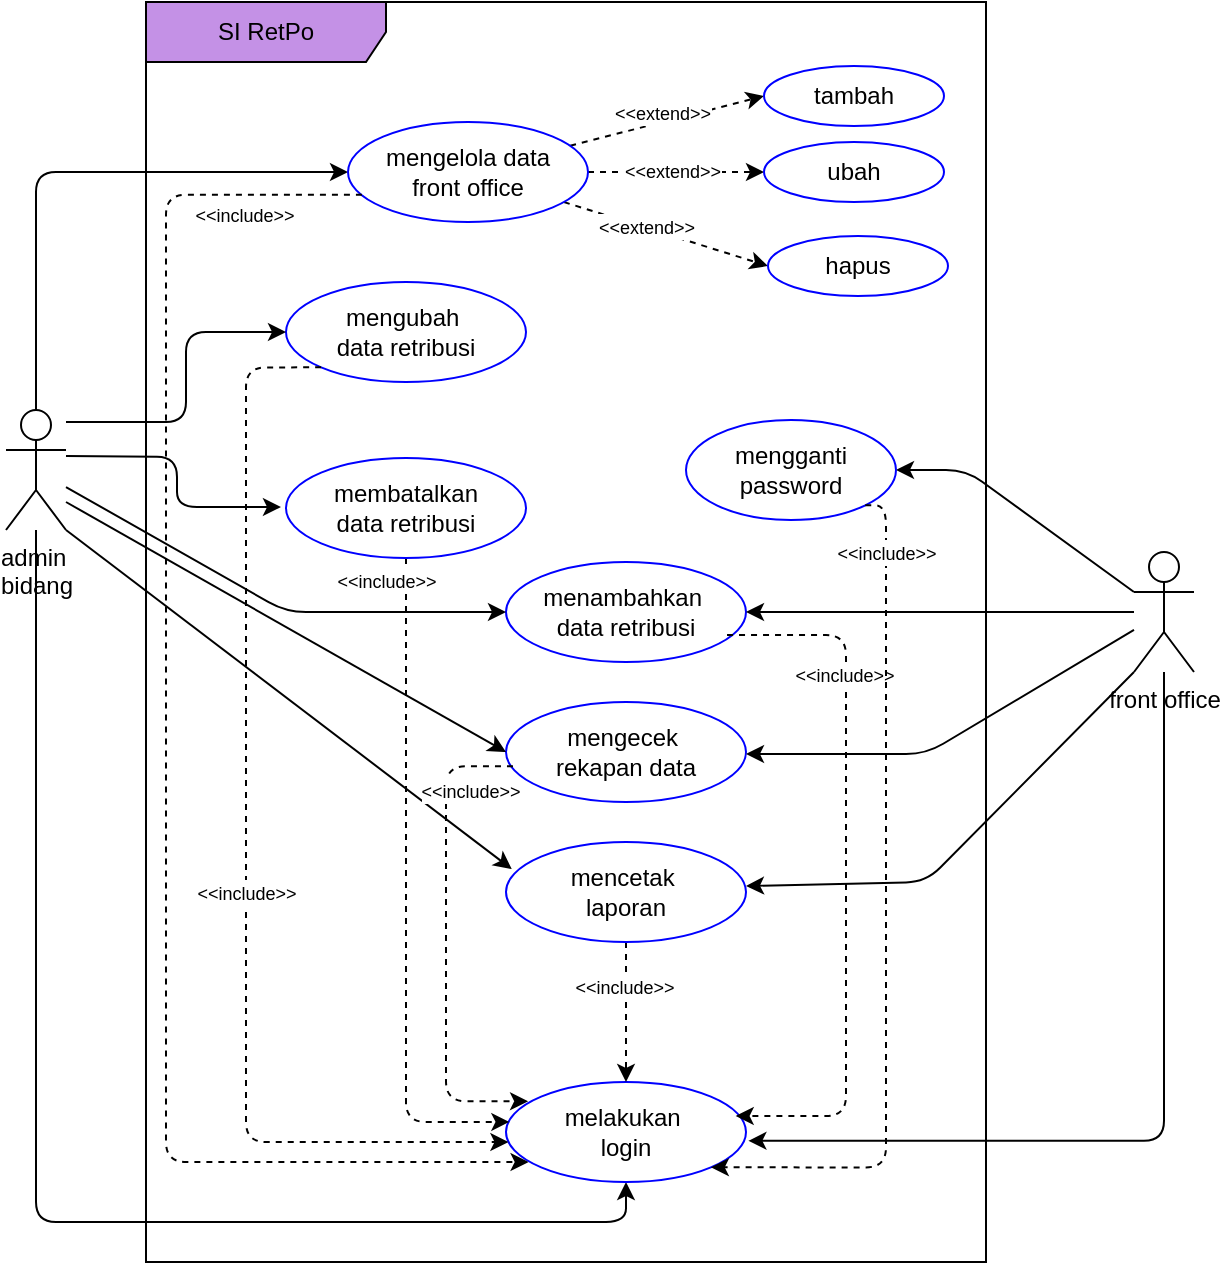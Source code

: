 <mxfile version="24.8.3" pages="2">
  <diagram name="use case" id="ukxG8gzlgrs9HhvgwXRx">
    <mxGraphModel dx="1307" dy="624" grid="1" gridSize="10" guides="1" tooltips="1" connect="1" arrows="1" fold="1" page="1" pageScale="1" pageWidth="850" pageHeight="1100" math="0" shadow="0">
      <root>
        <mxCell id="0" />
        <mxCell id="1" parent="0" />
        <mxCell id="dq5n2X-4svsOP9GwLVwc-16" style="edgeStyle=orthogonalEdgeStyle;rounded=1;orthogonalLoop=1;jettySize=auto;html=1;curved=0;entryX=-0.021;entryY=0.49;entryDx=0;entryDy=0;entryPerimeter=0;" edge="1" parent="1" target="dq5n2X-4svsOP9GwLVwc-13">
          <mxGeometry relative="1" as="geometry">
            <mxPoint x="130" y="267.0" as="sourcePoint" />
            <mxPoint x="240" y="273" as="targetPoint" />
          </mxGeometry>
        </mxCell>
        <mxCell id="dq5n2X-4svsOP9GwLVwc-21" style="edgeStyle=orthogonalEdgeStyle;rounded=1;orthogonalLoop=1;jettySize=auto;html=1;entryX=0;entryY=0.5;entryDx=0;entryDy=0;curved=0;" edge="1" parent="1" source="dq5n2X-4svsOP9GwLVwc-3" target="dq5n2X-4svsOP9GwLVwc-8">
          <mxGeometry relative="1" as="geometry">
            <Array as="points">
              <mxPoint x="115" y="125" />
            </Array>
          </mxGeometry>
        </mxCell>
        <mxCell id="FcmRMaOT2FB6kB3QNHi_-1" style="edgeStyle=orthogonalEdgeStyle;rounded=1;orthogonalLoop=1;jettySize=auto;html=1;entryX=0.5;entryY=1;entryDx=0;entryDy=0;curved=0;" edge="1" parent="1" source="dq5n2X-4svsOP9GwLVwc-3" target="dq5n2X-4svsOP9GwLVwc-6">
          <mxGeometry relative="1" as="geometry">
            <Array as="points">
              <mxPoint x="115" y="650" />
              <mxPoint x="410" y="650" />
            </Array>
          </mxGeometry>
        </mxCell>
        <mxCell id="dq5n2X-4svsOP9GwLVwc-3" value="admin&amp;nbsp;&lt;div&gt;bidang&lt;/div&gt;" style="shape=umlActor;verticalLabelPosition=bottom;verticalAlign=top;html=1;outlineConnect=0;align=center;" vertex="1" parent="1">
          <mxGeometry x="100" y="244" width="30" height="60" as="geometry" />
        </mxCell>
        <mxCell id="dq5n2X-4svsOP9GwLVwc-4" value="SI RetPo" style="shape=umlFrame;whiteSpace=wrap;html=1;pointerEvents=0;fillColor=#C491E6;width=120;height=30;" vertex="1" parent="1">
          <mxGeometry x="170" y="40" width="420" height="630" as="geometry" />
        </mxCell>
        <mxCell id="6KI5AN0sWsQQkwzKojnx-3" style="rounded=1;orthogonalLoop=1;jettySize=auto;html=1;entryX=1;entryY=0.5;entryDx=0;entryDy=0;exitX=0;exitY=0.333;exitDx=0;exitDy=0;exitPerimeter=0;jumpSize=6;" edge="1" parent="1" source="dq5n2X-4svsOP9GwLVwc-5" target="6KI5AN0sWsQQkwzKojnx-1">
          <mxGeometry relative="1" as="geometry">
            <Array as="points">
              <mxPoint x="580" y="274" />
            </Array>
          </mxGeometry>
        </mxCell>
        <mxCell id="dq5n2X-4svsOP9GwLVwc-5" value="front office" style="shape=umlActor;verticalLabelPosition=bottom;verticalAlign=top;html=1;outlineConnect=0;" vertex="1" parent="1">
          <mxGeometry x="664" y="315" width="30" height="60" as="geometry" />
        </mxCell>
        <mxCell id="dq5n2X-4svsOP9GwLVwc-6" value="melakukan&amp;nbsp;&lt;div&gt;login&lt;/div&gt;" style="ellipse;whiteSpace=wrap;html=1;strokeColor=#0000FF;shadow=0;" vertex="1" parent="1">
          <mxGeometry x="350" y="580" width="120" height="50" as="geometry" />
        </mxCell>
        <mxCell id="dq5n2X-4svsOP9GwLVwc-7" value="menambahkan&amp;nbsp;&lt;div&gt;data retribusi&lt;/div&gt;" style="ellipse;whiteSpace=wrap;html=1;strokeColor=#0000FF;shadow=0;" vertex="1" parent="1">
          <mxGeometry x="350" y="320" width="120" height="50" as="geometry" />
        </mxCell>
        <mxCell id="dq5n2X-4svsOP9GwLVwc-28" style="rounded=0;orthogonalLoop=1;jettySize=auto;html=1;entryX=0;entryY=0.5;entryDx=0;entryDy=0;dashed=1;" edge="1" parent="1" source="dq5n2X-4svsOP9GwLVwc-8" target="dq5n2X-4svsOP9GwLVwc-9">
          <mxGeometry relative="1" as="geometry" />
        </mxCell>
        <mxCell id="dq5n2X-4svsOP9GwLVwc-29" style="edgeStyle=orthogonalEdgeStyle;rounded=0;orthogonalLoop=1;jettySize=auto;html=1;entryX=0;entryY=0.5;entryDx=0;entryDy=0;dashed=1;" edge="1" parent="1" source="dq5n2X-4svsOP9GwLVwc-8" target="dq5n2X-4svsOP9GwLVwc-10">
          <mxGeometry relative="1" as="geometry" />
        </mxCell>
        <mxCell id="dq5n2X-4svsOP9GwLVwc-30" style="rounded=0;orthogonalLoop=1;jettySize=auto;html=1;entryX=0;entryY=0.5;entryDx=0;entryDy=0;dashed=1;" edge="1" parent="1" source="dq5n2X-4svsOP9GwLVwc-8" target="dq5n2X-4svsOP9GwLVwc-11">
          <mxGeometry relative="1" as="geometry" />
        </mxCell>
        <mxCell id="dq5n2X-4svsOP9GwLVwc-8" value="mengelola data&lt;div&gt;front office&lt;/div&gt;" style="ellipse;whiteSpace=wrap;html=1;strokeColor=#0000FF;shadow=0;" vertex="1" parent="1">
          <mxGeometry x="271" y="100" width="120" height="50" as="geometry" />
        </mxCell>
        <mxCell id="dq5n2X-4svsOP9GwLVwc-9" value="tambah" style="ellipse;whiteSpace=wrap;html=1;strokeColor=#0000FF;shadow=0;" vertex="1" parent="1">
          <mxGeometry x="479" y="72" width="90" height="30" as="geometry" />
        </mxCell>
        <mxCell id="dq5n2X-4svsOP9GwLVwc-10" value="ubah" style="ellipse;whiteSpace=wrap;html=1;strokeColor=#0000FF;shadow=0;" vertex="1" parent="1">
          <mxGeometry x="479" y="110" width="90" height="30" as="geometry" />
        </mxCell>
        <mxCell id="dq5n2X-4svsOP9GwLVwc-11" value="hapus" style="ellipse;whiteSpace=wrap;html=1;strokeColor=#0000FF;shadow=0;" vertex="1" parent="1">
          <mxGeometry x="481" y="157" width="90" height="30" as="geometry" />
        </mxCell>
        <mxCell id="dq5n2X-4svsOP9GwLVwc-12" value="mengubah&amp;nbsp;&lt;div&gt;data retribusi&lt;/div&gt;" style="ellipse;whiteSpace=wrap;html=1;strokeColor=#0000FF;shadow=0;" vertex="1" parent="1">
          <mxGeometry x="240" y="180" width="120" height="50" as="geometry" />
        </mxCell>
        <mxCell id="dq5n2X-4svsOP9GwLVwc-38" style="edgeStyle=orthogonalEdgeStyle;rounded=1;orthogonalLoop=1;jettySize=auto;html=1;entryX=0.014;entryY=0.399;entryDx=0;entryDy=0;curved=0;dashed=1;entryPerimeter=0;" edge="1" parent="1" source="dq5n2X-4svsOP9GwLVwc-13" target="dq5n2X-4svsOP9GwLVwc-6">
          <mxGeometry relative="1" as="geometry">
            <Array as="points">
              <mxPoint x="300" y="600" />
            </Array>
          </mxGeometry>
        </mxCell>
        <mxCell id="dq5n2X-4svsOP9GwLVwc-13" value="membatalkan&lt;div&gt;data retribusi&lt;/div&gt;" style="ellipse;whiteSpace=wrap;html=1;strokeColor=#0000FF;shadow=0;" vertex="1" parent="1">
          <mxGeometry x="240" y="268" width="120" height="50" as="geometry" />
        </mxCell>
        <mxCell id="dq5n2X-4svsOP9GwLVwc-14" value="&lt;div&gt;mengecek&amp;nbsp;&lt;/div&gt;&lt;div&gt;rekapan data&lt;/div&gt;" style="ellipse;whiteSpace=wrap;html=1;strokeColor=#0000FF;shadow=0;" vertex="1" parent="1">
          <mxGeometry x="350" y="390" width="120" height="50" as="geometry" />
        </mxCell>
        <mxCell id="dq5n2X-4svsOP9GwLVwc-31" style="edgeStyle=orthogonalEdgeStyle;rounded=0;orthogonalLoop=1;jettySize=auto;html=1;dashed=1;" edge="1" parent="1" source="dq5n2X-4svsOP9GwLVwc-15" target="dq5n2X-4svsOP9GwLVwc-6">
          <mxGeometry relative="1" as="geometry" />
        </mxCell>
        <mxCell id="dq5n2X-4svsOP9GwLVwc-32" value="&lt;font style=&quot;font-size: 9px;&quot;&gt;&amp;lt;&amp;lt;include&amp;gt;&amp;gt;&lt;/font&gt;" style="edgeLabel;html=1;align=center;verticalAlign=middle;resizable=0;points=[];" vertex="1" connectable="0" parent="dq5n2X-4svsOP9GwLVwc-31">
          <mxGeometry x="-0.291" y="-1" relative="1" as="geometry">
            <mxPoint y="-3" as="offset" />
          </mxGeometry>
        </mxCell>
        <mxCell id="dq5n2X-4svsOP9GwLVwc-15" value="mencetak&amp;nbsp;&lt;div&gt;laporan&lt;/div&gt;" style="ellipse;whiteSpace=wrap;html=1;strokeColor=#0000FF;shadow=0;" vertex="1" parent="1">
          <mxGeometry x="350" y="460" width="120" height="50" as="geometry" />
        </mxCell>
        <mxCell id="dq5n2X-4svsOP9GwLVwc-19" value="" style="endArrow=classic;html=1;rounded=1;" edge="1" parent="1" source="dq5n2X-4svsOP9GwLVwc-5" target="dq5n2X-4svsOP9GwLVwc-7">
          <mxGeometry width="50" height="50" relative="1" as="geometry">
            <mxPoint x="510" y="330" as="sourcePoint" />
            <mxPoint x="560" y="280" as="targetPoint" />
            <Array as="points">
              <mxPoint x="630" y="345" />
            </Array>
          </mxGeometry>
        </mxCell>
        <mxCell id="dq5n2X-4svsOP9GwLVwc-20" style="edgeStyle=orthogonalEdgeStyle;rounded=1;orthogonalLoop=1;jettySize=auto;html=1;curved=0;entryX=0;entryY=0.5;entryDx=0;entryDy=0;" edge="1" parent="1" source="dq5n2X-4svsOP9GwLVwc-3" target="dq5n2X-4svsOP9GwLVwc-12">
          <mxGeometry relative="1" as="geometry">
            <mxPoint x="140" y="250" as="sourcePoint" />
            <mxPoint x="250" y="285" as="targetPoint" />
            <Array as="points">
              <mxPoint x="190" y="250" />
              <mxPoint x="190" y="205" />
            </Array>
          </mxGeometry>
        </mxCell>
        <mxCell id="dq5n2X-4svsOP9GwLVwc-23" value="" style="endArrow=classic;html=1;rounded=1;entryX=0;entryY=0.5;entryDx=0;entryDy=0;" edge="1" parent="1" source="dq5n2X-4svsOP9GwLVwc-3" target="dq5n2X-4svsOP9GwLVwc-7">
          <mxGeometry width="50" height="50" relative="1" as="geometry">
            <mxPoint x="130" y="290" as="sourcePoint" />
            <mxPoint x="-100" y="352" as="targetPoint" />
            <Array as="points">
              <mxPoint x="240" y="345" />
            </Array>
          </mxGeometry>
        </mxCell>
        <mxCell id="dq5n2X-4svsOP9GwLVwc-24" value="" style="endArrow=classic;html=1;rounded=1;entryX=0;entryY=0.5;entryDx=0;entryDy=0;" edge="1" parent="1" target="dq5n2X-4svsOP9GwLVwc-14">
          <mxGeometry width="50" height="50" relative="1" as="geometry">
            <mxPoint x="130" y="290" as="sourcePoint" />
            <mxPoint x="350" y="362" as="targetPoint" />
            <Array as="points" />
          </mxGeometry>
        </mxCell>
        <mxCell id="dq5n2X-4svsOP9GwLVwc-25" value="" style="endArrow=classic;html=1;rounded=1;" edge="1" parent="1" source="dq5n2X-4svsOP9GwLVwc-5">
          <mxGeometry width="50" height="50" relative="1" as="geometry">
            <mxPoint x="700" y="354" as="sourcePoint" />
            <mxPoint x="470" y="416" as="targetPoint" />
            <Array as="points">
              <mxPoint x="560" y="416" />
            </Array>
          </mxGeometry>
        </mxCell>
        <mxCell id="dq5n2X-4svsOP9GwLVwc-26" value="" style="endArrow=classic;html=1;rounded=1;entryX=0.024;entryY=0.271;entryDx=0;entryDy=0;entryPerimeter=0;exitX=1;exitY=1;exitDx=0;exitDy=0;exitPerimeter=0;" edge="1" parent="1" source="dq5n2X-4svsOP9GwLVwc-3" target="dq5n2X-4svsOP9GwLVwc-15">
          <mxGeometry width="50" height="50" relative="1" as="geometry">
            <mxPoint x="140" y="310" as="sourcePoint" />
            <mxPoint x="360" y="425" as="targetPoint" />
            <Array as="points" />
          </mxGeometry>
        </mxCell>
        <mxCell id="dq5n2X-4svsOP9GwLVwc-27" value="" style="endArrow=classic;html=1;rounded=1;exitX=0;exitY=1;exitDx=0;exitDy=0;exitPerimeter=0;" edge="1" parent="1" source="dq5n2X-4svsOP9GwLVwc-5">
          <mxGeometry width="50" height="50" relative="1" as="geometry">
            <mxPoint x="700" y="420" as="sourcePoint" />
            <mxPoint x="470" y="482" as="targetPoint" />
            <Array as="points">
              <mxPoint x="560" y="480" />
            </Array>
          </mxGeometry>
        </mxCell>
        <mxCell id="dq5n2X-4svsOP9GwLVwc-33" style="edgeStyle=elbowEdgeStyle;rounded=1;orthogonalLoop=1;jettySize=auto;html=1;dashed=1;exitX=0.921;exitY=0.757;exitDx=0;exitDy=0;exitPerimeter=0;entryX=0.957;entryY=0.34;entryDx=0;entryDy=0;entryPerimeter=0;" edge="1" parent="1" target="dq5n2X-4svsOP9GwLVwc-6">
          <mxGeometry relative="1" as="geometry">
            <mxPoint x="460.52" y="356.55" as="sourcePoint" />
            <mxPoint x="445.64" y="580.0" as="targetPoint" />
            <Array as="points">
              <mxPoint x="520" y="480.01" />
            </Array>
          </mxGeometry>
        </mxCell>
        <mxCell id="dq5n2X-4svsOP9GwLVwc-34" value="&lt;font style=&quot;font-size: 9px;&quot;&gt;&amp;lt;&amp;lt;include&amp;gt;&amp;gt;&lt;/font&gt;" style="edgeLabel;html=1;align=center;verticalAlign=middle;resizable=0;points=[];" vertex="1" connectable="0" parent="dq5n2X-4svsOP9GwLVwc-33">
          <mxGeometry x="-0.291" y="-1" relative="1" as="geometry">
            <mxPoint y="-47" as="offset" />
          </mxGeometry>
        </mxCell>
        <mxCell id="dq5n2X-4svsOP9GwLVwc-36" style="edgeStyle=elbowEdgeStyle;rounded=1;orthogonalLoop=1;jettySize=auto;html=1;dashed=1;exitX=0.029;exitY=0.643;exitDx=0;exitDy=0;exitPerimeter=0;entryX=0.092;entryY=0.193;entryDx=0;entryDy=0;entryPerimeter=0;" edge="1" parent="1" source="dq5n2X-4svsOP9GwLVwc-14" target="dq5n2X-4svsOP9GwLVwc-6">
          <mxGeometry relative="1" as="geometry">
            <mxPoint x="470.52" y="366.55" as="sourcePoint" />
            <mxPoint x="480" y="615" as="targetPoint" />
            <Array as="points">
              <mxPoint x="320" y="510" />
            </Array>
          </mxGeometry>
        </mxCell>
        <mxCell id="dq5n2X-4svsOP9GwLVwc-37" value="&lt;font style=&quot;font-size: 9px;&quot;&gt;&amp;lt;&amp;lt;include&amp;gt;&amp;gt;&lt;/font&gt;" style="edgeLabel;html=1;align=center;verticalAlign=middle;resizable=0;points=[];" vertex="1" connectable="0" parent="dq5n2X-4svsOP9GwLVwc-36">
          <mxGeometry x="-0.291" y="-1" relative="1" as="geometry">
            <mxPoint x="13" y="-41" as="offset" />
          </mxGeometry>
        </mxCell>
        <mxCell id="dq5n2X-4svsOP9GwLVwc-39" style="edgeStyle=orthogonalEdgeStyle;rounded=1;orthogonalLoop=1;jettySize=auto;html=1;exitX=0;exitY=1;exitDx=0;exitDy=0;curved=0;dashed=1;" edge="1" parent="1" source="dq5n2X-4svsOP9GwLVwc-12" target="dq5n2X-4svsOP9GwLVwc-6">
          <mxGeometry relative="1" as="geometry">
            <Array as="points">
              <mxPoint x="220" y="223" />
              <mxPoint x="220" y="610" />
            </Array>
          </mxGeometry>
        </mxCell>
        <mxCell id="dq5n2X-4svsOP9GwLVwc-40" value="&lt;font style=&quot;font-size: 9px;&quot;&gt;&amp;lt;&amp;lt;include&amp;gt;&amp;gt;&lt;/font&gt;" style="edgeLabel;html=1;align=center;verticalAlign=middle;resizable=0;points=[];" vertex="1" connectable="0" parent="1">
          <mxGeometry x="290" y="328.997" as="geometry" />
        </mxCell>
        <mxCell id="dq5n2X-4svsOP9GwLVwc-41" value="&lt;font style=&quot;font-size: 9px;&quot;&gt;&amp;lt;&amp;lt;include&amp;gt;&amp;gt;&lt;/font&gt;" style="edgeLabel;html=1;align=center;verticalAlign=middle;resizable=0;points=[];" vertex="1" connectable="0" parent="1">
          <mxGeometry x="220" y="484.997" as="geometry" />
        </mxCell>
        <mxCell id="dq5n2X-4svsOP9GwLVwc-42" style="edgeStyle=orthogonalEdgeStyle;rounded=1;orthogonalLoop=1;jettySize=auto;html=1;exitX=0.058;exitY=0.727;exitDx=0;exitDy=0;curved=0;dashed=1;exitPerimeter=0;entryX=0.094;entryY=0.795;entryDx=0;entryDy=0;entryPerimeter=0;" edge="1" parent="1" source="dq5n2X-4svsOP9GwLVwc-8" target="dq5n2X-4svsOP9GwLVwc-6">
          <mxGeometry relative="1" as="geometry">
            <mxPoint x="267" y="232" as="sourcePoint" />
            <mxPoint x="372" y="630" as="targetPoint" />
            <Array as="points">
              <mxPoint x="180" y="136" />
              <mxPoint x="180" y="620" />
              <mxPoint x="361" y="620" />
            </Array>
          </mxGeometry>
        </mxCell>
        <mxCell id="dq5n2X-4svsOP9GwLVwc-43" value="&lt;font style=&quot;font-size: 9px;&quot;&gt;&amp;lt;&amp;lt;include&amp;gt;&amp;gt;&lt;/font&gt;" style="edgeLabel;html=1;align=center;verticalAlign=middle;resizable=0;points=[];" vertex="1" connectable="0" parent="1">
          <mxGeometry x="211" y="436.997" as="geometry">
            <mxPoint x="8" y="-291" as="offset" />
          </mxGeometry>
        </mxCell>
        <mxCell id="dq5n2X-4svsOP9GwLVwc-44" value="&lt;font style=&quot;font-size: 9px;&quot;&gt;&amp;lt;&amp;lt;extend&amp;gt;&amp;gt;&lt;/font&gt;" style="edgeLabel;html=1;align=center;verticalAlign=middle;resizable=0;points=[];" vertex="1" connectable="0" parent="1">
          <mxGeometry x="412" y="442.997" as="geometry">
            <mxPoint x="8" y="-291" as="offset" />
          </mxGeometry>
        </mxCell>
        <mxCell id="dq5n2X-4svsOP9GwLVwc-45" value="&lt;font style=&quot;font-size: 9px;&quot;&gt;&amp;lt;&amp;lt;extend&amp;gt;&amp;gt;&lt;/font&gt;" style="edgeLabel;html=1;align=center;verticalAlign=middle;resizable=0;points=[];" vertex="1" connectable="0" parent="1">
          <mxGeometry x="420" y="385.997" as="geometry">
            <mxPoint x="8" y="-291" as="offset" />
          </mxGeometry>
        </mxCell>
        <mxCell id="dq5n2X-4svsOP9GwLVwc-46" value="&lt;font style=&quot;font-size: 9px;&quot;&gt;&amp;lt;&amp;lt;extend&amp;gt;&amp;gt;&lt;/font&gt;" style="edgeLabel;html=1;align=center;verticalAlign=middle;resizable=0;points=[];" vertex="1" connectable="0" parent="1">
          <mxGeometry x="425" y="414.997" as="geometry">
            <mxPoint x="8" y="-291" as="offset" />
          </mxGeometry>
        </mxCell>
        <mxCell id="FcmRMaOT2FB6kB3QNHi_-2" style="edgeStyle=orthogonalEdgeStyle;rounded=1;orthogonalLoop=1;jettySize=auto;html=1;curved=0;entryX=1.01;entryY=0.588;entryDx=0;entryDy=0;entryPerimeter=0;" edge="1" parent="1" source="dq5n2X-4svsOP9GwLVwc-5" target="dq5n2X-4svsOP9GwLVwc-6">
          <mxGeometry relative="1" as="geometry">
            <Array as="points">
              <mxPoint x="679" y="609" />
            </Array>
          </mxGeometry>
        </mxCell>
        <mxCell id="6KI5AN0sWsQQkwzKojnx-1" value="mengganti password" style="ellipse;whiteSpace=wrap;html=1;strokeColor=#0000FF;shadow=0;" vertex="1" parent="1">
          <mxGeometry x="440" y="249" width="105" height="50" as="geometry" />
        </mxCell>
        <mxCell id="6KI5AN0sWsQQkwzKojnx-4" style="edgeStyle=orthogonalEdgeStyle;rounded=1;orthogonalLoop=1;jettySize=auto;html=1;entryX=1;entryY=1;entryDx=0;entryDy=0;curved=0;dashed=1;exitX=1;exitY=1;exitDx=0;exitDy=0;" edge="1" parent="1" source="6KI5AN0sWsQQkwzKojnx-1" target="dq5n2X-4svsOP9GwLVwc-6">
          <mxGeometry relative="1" as="geometry">
            <Array as="points">
              <mxPoint x="540" y="292" />
              <mxPoint x="540" y="623" />
            </Array>
          </mxGeometry>
        </mxCell>
        <mxCell id="6KI5AN0sWsQQkwzKojnx-5" value="&lt;font style=&quot;font-size: 9px;&quot;&gt;&amp;lt;&amp;lt;include&amp;gt;&amp;gt;&lt;/font&gt;" style="edgeLabel;html=1;align=center;verticalAlign=middle;resizable=0;points=[];" vertex="1" connectable="0" parent="1">
          <mxGeometry x="540.0" y="315.002" as="geometry" />
        </mxCell>
      </root>
    </mxGraphModel>
  </diagram>
  <diagram id="YjW7AD87J3cKyNsbQVYq" name="bpmn">
    <mxGraphModel dx="1307" dy="624" grid="1" gridSize="10" guides="1" tooltips="1" connect="1" arrows="1" fold="1" page="1" pageScale="1" pageWidth="850" pageHeight="1100" math="0" shadow="0">
      <root>
        <mxCell id="0" />
        <mxCell id="1" parent="0" />
        <mxCell id="PzXRuTa8uYMyeLOgMuWR-1" value="melakukan login" style="swimlane;html=1;childLayout=stackLayout;resizeParent=1;resizeParentMax=0;horizontal=0;startSize=20;horizontalStack=0;fontSize=10;" vertex="1" parent="1">
          <mxGeometry x="130" y="50" width="960" height="300" as="geometry" />
        </mxCell>
        <mxCell id="PzXRuTa8uYMyeLOgMuWR-2" value="" style="edgeStyle=orthogonalEdgeStyle;rounded=0;orthogonalLoop=1;jettySize=auto;html=1;endArrow=classic;endFill=1;" edge="1" parent="PzXRuTa8uYMyeLOgMuWR-1" source="PzXRuTa8uYMyeLOgMuWR-6" target="PzXRuTa8uYMyeLOgMuWR-11">
          <mxGeometry relative="1" as="geometry" />
        </mxCell>
        <mxCell id="PzXRuTa8uYMyeLOgMuWR-3" value="admin / front office" style="swimlane;html=1;startSize=20;horizontal=0;" vertex="1" parent="PzXRuTa8uYMyeLOgMuWR-1">
          <mxGeometry x="20" width="940" height="140" as="geometry" />
        </mxCell>
        <mxCell id="PzXRuTa8uYMyeLOgMuWR-4" value="" style="edgeStyle=orthogonalEdgeStyle;rounded=0;orthogonalLoop=1;jettySize=auto;html=1;" edge="1" parent="PzXRuTa8uYMyeLOgMuWR-3" source="PzXRuTa8uYMyeLOgMuWR-5" target="PzXRuTa8uYMyeLOgMuWR-6">
          <mxGeometry relative="1" as="geometry" />
        </mxCell>
        <mxCell id="PzXRuTa8uYMyeLOgMuWR-5" value="start" style="ellipse;whiteSpace=wrap;html=1;fontSize=10;" vertex="1" parent="PzXRuTa8uYMyeLOgMuWR-3">
          <mxGeometry x="40" y="40" width="40" height="40" as="geometry" />
        </mxCell>
        <mxCell id="PzXRuTa8uYMyeLOgMuWR-6" value="&lt;font style=&quot;font-size: 10px;&quot;&gt;akses halaman login&lt;/font&gt;" style="rounded=1;whiteSpace=wrap;html=1;fontFamily=Helvetica;fontSize=12;fontColor=#000000;align=center;" vertex="1" parent="PzXRuTa8uYMyeLOgMuWR-3">
          <mxGeometry x="120" y="40" width="80" height="40" as="geometry" />
        </mxCell>
        <mxCell id="PzXRuTa8uYMyeLOgMuWR-7" value="" style="edgeStyle=orthogonalEdgeStyle;rounded=0;orthogonalLoop=1;jettySize=auto;html=1;" edge="1" parent="PzXRuTa8uYMyeLOgMuWR-3" source="PzXRuTa8uYMyeLOgMuWR-8" target="PzXRuTa8uYMyeLOgMuWR-9">
          <mxGeometry relative="1" as="geometry" />
        </mxCell>
        <mxCell id="PzXRuTa8uYMyeLOgMuWR-8" value="&lt;font style=&quot;font-size: 10px;&quot;&gt;mengisi username dan password&lt;/font&gt;" style="rounded=1;whiteSpace=wrap;html=1;fontColor=#000000;" vertex="1" parent="PzXRuTa8uYMyeLOgMuWR-3">
          <mxGeometry x="230" y="40" width="90" height="40" as="geometry" />
        </mxCell>
        <mxCell id="PzXRuTa8uYMyeLOgMuWR-9" value="&lt;font style=&quot;font-size: 10px;&quot;&gt;klik&amp;nbsp;&lt;/font&gt;&lt;div&gt;&lt;font style=&quot;font-size: 10px;&quot;&gt;tombol login&lt;/font&gt;&lt;/div&gt;" style="whiteSpace=wrap;html=1;fontColor=#000000;rounded=1;" vertex="1" parent="PzXRuTa8uYMyeLOgMuWR-3">
          <mxGeometry x="360" y="37.5" width="80" height="45" as="geometry" />
        </mxCell>
        <mxCell id="PzXRuTa8uYMyeLOgMuWR-10" value="SI RetPo" style="swimlane;html=1;startSize=20;horizontal=0;" vertex="1" parent="PzXRuTa8uYMyeLOgMuWR-1">
          <mxGeometry x="20" y="140" width="940" height="160" as="geometry" />
        </mxCell>
        <mxCell id="PzXRuTa8uYMyeLOgMuWR-11" value="&lt;font style=&quot;font-size: 10px;&quot;&gt;menampilkan&amp;nbsp;&lt;/font&gt;&lt;div&gt;&lt;font style=&quot;font-size: 10px;&quot;&gt;form login&lt;/font&gt;&lt;/div&gt;" style="rounded=1;whiteSpace=wrap;html=1;fontFamily=Helvetica;fontSize=12;fontColor=#000000;align=center;" vertex="1" parent="PzXRuTa8uYMyeLOgMuWR-10">
          <mxGeometry x="110" y="50" width="100" height="40" as="geometry" />
        </mxCell>
        <mxCell id="PzXRuTa8uYMyeLOgMuWR-12" value="" style="edgeStyle=orthogonalEdgeStyle;rounded=0;orthogonalLoop=1;jettySize=auto;html=1;entryX=1;entryY=0.75;entryDx=0;entryDy=0;" edge="1" parent="PzXRuTa8uYMyeLOgMuWR-10" source="PzXRuTa8uYMyeLOgMuWR-14" target="PzXRuTa8uYMyeLOgMuWR-11">
          <mxGeometry relative="1" as="geometry">
            <mxPoint x="280" y="80" as="targetPoint" />
          </mxGeometry>
        </mxCell>
        <mxCell id="PzXRuTa8uYMyeLOgMuWR-13" value="" style="edgeStyle=orthogonalEdgeStyle;rounded=0;orthogonalLoop=1;jettySize=auto;html=1;" edge="1" parent="PzXRuTa8uYMyeLOgMuWR-10" source="PzXRuTa8uYMyeLOgMuWR-14" target="PzXRuTa8uYMyeLOgMuWR-19">
          <mxGeometry relative="1" as="geometry" />
        </mxCell>
        <mxCell id="PzXRuTa8uYMyeLOgMuWR-14" value="" style="rhombus;whiteSpace=wrap;html=1;fontColor=#000000;rounded=0;" vertex="1" parent="PzXRuTa8uYMyeLOgMuWR-10">
          <mxGeometry x="350" y="50" width="60" height="60" as="geometry" />
        </mxCell>
        <mxCell id="PzXRuTa8uYMyeLOgMuWR-15" value="&lt;font style=&quot;font-size: 7px;&quot;&gt;data login valid?&lt;/font&gt;" style="text;html=1;align=center;verticalAlign=middle;whiteSpace=wrap;rounded=0;" vertex="1" parent="PzXRuTa8uYMyeLOgMuWR-10">
          <mxGeometry x="320" y="10" width="60" height="20" as="geometry" />
        </mxCell>
        <mxCell id="PzXRuTa8uYMyeLOgMuWR-16" value="&lt;font style=&quot;font-size: 8px;&quot;&gt;tidak&lt;/font&gt;" style="text;html=1;align=center;verticalAlign=middle;whiteSpace=wrap;rounded=0;" vertex="1" parent="PzXRuTa8uYMyeLOgMuWR-10">
          <mxGeometry x="327" y="64" width="27" height="15" as="geometry" />
        </mxCell>
        <mxCell id="PzXRuTa8uYMyeLOgMuWR-17" value="&lt;font style=&quot;font-size: 8px;&quot;&gt;ya&lt;/font&gt;" style="text;html=1;align=center;verticalAlign=middle;whiteSpace=wrap;rounded=0;" vertex="1" parent="PzXRuTa8uYMyeLOgMuWR-10">
          <mxGeometry x="409" y="62.5" width="20" height="15" as="geometry" />
        </mxCell>
        <mxCell id="PzXRuTa8uYMyeLOgMuWR-18" value="menampilkan halaman admin" style="whiteSpace=wrap;html=1;fontColor=#000000;rounded=1;fontSize=10;" vertex="1" parent="PzXRuTa8uYMyeLOgMuWR-10">
          <mxGeometry x="770" y="62.5" width="80" height="40" as="geometry" />
        </mxCell>
        <mxCell id="PzXRuTa8uYMyeLOgMuWR-19" value="" style="rhombus;whiteSpace=wrap;html=1;fontColor=#000000;rounded=0;" vertex="1" parent="PzXRuTa8uYMyeLOgMuWR-10">
          <mxGeometry x="490" y="50" width="60" height="60" as="geometry" />
        </mxCell>
        <mxCell id="PzXRuTa8uYMyeLOgMuWR-20" value="" style="endArrow=classic;html=1;rounded=1;exitX=0.5;exitY=1;exitDx=0;exitDy=0;entryX=-0.022;entryY=0.62;entryDx=0;entryDy=0;entryPerimeter=0;curved=0;" edge="1" parent="PzXRuTa8uYMyeLOgMuWR-10" source="PzXRuTa8uYMyeLOgMuWR-19" target="PzXRuTa8uYMyeLOgMuWR-26">
          <mxGeometry width="50" height="50" relative="1" as="geometry">
            <mxPoint x="520" y="150" as="sourcePoint" />
            <mxPoint x="630" y="140" as="targetPoint" />
            <Array as="points">
              <mxPoint x="520" y="140" />
            </Array>
          </mxGeometry>
        </mxCell>
        <mxCell id="PzXRuTa8uYMyeLOgMuWR-21" value="&lt;font style=&quot;font-size: 8px;&quot;&gt;admin atau&amp;nbsp;&amp;nbsp;&lt;/font&gt;&lt;div&gt;&lt;font style=&quot;font-size: 8px;&quot;&gt;front office?&lt;/font&gt;&lt;/div&gt;" style="text;html=1;align=center;verticalAlign=middle;whiteSpace=wrap;rounded=0;fontSize=8;" vertex="1" parent="PzXRuTa8uYMyeLOgMuWR-10">
          <mxGeometry x="445" y="81" width="64" height="30" as="geometry" />
        </mxCell>
        <mxCell id="PzXRuTa8uYMyeLOgMuWR-22" value="end" style="ellipse;whiteSpace=wrap;html=1;fontSize=10;" vertex="1" parent="PzXRuTa8uYMyeLOgMuWR-10">
          <mxGeometry x="880" y="60" width="40" height="40" as="geometry" />
        </mxCell>
        <mxCell id="PzXRuTa8uYMyeLOgMuWR-23" value="" style="endArrow=classic;html=1;rounded=0;entryX=0;entryY=0.5;entryDx=0;entryDy=0;exitX=0.999;exitY=0.445;exitDx=0;exitDy=0;exitPerimeter=0;" edge="1" parent="PzXRuTa8uYMyeLOgMuWR-10" source="PzXRuTa8uYMyeLOgMuWR-18" target="PzXRuTa8uYMyeLOgMuWR-22">
          <mxGeometry width="50" height="50" relative="1" as="geometry">
            <mxPoint x="580" y="60" as="sourcePoint" />
            <mxPoint x="630" y="10" as="targetPoint" />
          </mxGeometry>
        </mxCell>
        <mxCell id="PzXRuTa8uYMyeLOgMuWR-24" value="&lt;font style=&quot;font-size: 8px;&quot;&gt;admin&lt;/font&gt;" style="text;html=1;align=center;verticalAlign=middle;whiteSpace=wrap;rounded=0;fontSize=8;" vertex="1" parent="PzXRuTa8uYMyeLOgMuWR-10">
          <mxGeometry x="565" y="7" width="60" height="15" as="geometry" />
        </mxCell>
        <mxCell id="PzXRuTa8uYMyeLOgMuWR-25" value="login sebagai admin bidang" style="whiteSpace=wrap;html=1;fontColor=#000000;rounded=1;fontSize=10;" vertex="1" parent="PzXRuTa8uYMyeLOgMuWR-10">
          <mxGeometry x="633" y="7" width="80" height="40" as="geometry" />
        </mxCell>
        <mxCell id="PzXRuTa8uYMyeLOgMuWR-26" value="login sebagai front office" style="whiteSpace=wrap;html=1;fontColor=#000000;rounded=1;fontSize=10;" vertex="1" parent="PzXRuTa8uYMyeLOgMuWR-10">
          <mxGeometry x="633" y="116" width="80" height="40" as="geometry" />
        </mxCell>
        <mxCell id="PzXRuTa8uYMyeLOgMuWR-27" value="" style="endArrow=classic;html=1;rounded=1;exitX=0.5;exitY=0;exitDx=0;exitDy=0;curved=0;entryX=0.001;entryY=0.352;entryDx=0;entryDy=0;entryPerimeter=0;" edge="1" parent="PzXRuTa8uYMyeLOgMuWR-10" source="PzXRuTa8uYMyeLOgMuWR-19" target="PzXRuTa8uYMyeLOgMuWR-25">
          <mxGeometry width="50" height="50" relative="1" as="geometry">
            <mxPoint x="522" y="-5" as="sourcePoint" />
            <mxPoint x="630" y="23" as="targetPoint" />
            <Array as="points">
              <mxPoint x="520" y="20" />
            </Array>
          </mxGeometry>
        </mxCell>
        <mxCell id="PzXRuTa8uYMyeLOgMuWR-28" value="&lt;font style=&quot;font-size: 8px;&quot;&gt;front office&lt;/font&gt;" style="text;html=1;align=center;verticalAlign=middle;whiteSpace=wrap;rounded=0;fontSize=8;" vertex="1" parent="PzXRuTa8uYMyeLOgMuWR-10">
          <mxGeometry x="567" y="124.5" width="60" height="15" as="geometry" />
        </mxCell>
        <mxCell id="PzXRuTa8uYMyeLOgMuWR-29" value="" style="endArrow=classic;html=1;rounded=1;entryX=0.5;entryY=0;entryDx=0;entryDy=0;exitX=1;exitY=0.5;exitDx=0;exitDy=0;curved=0;" edge="1" parent="PzXRuTa8uYMyeLOgMuWR-10" source="PzXRuTa8uYMyeLOgMuWR-25" target="PzXRuTa8uYMyeLOgMuWR-18">
          <mxGeometry width="50" height="50" relative="1" as="geometry">
            <mxPoint x="600" y="170" as="sourcePoint" />
            <mxPoint x="650" y="120" as="targetPoint" />
            <Array as="points">
              <mxPoint x="810" y="27" />
            </Array>
          </mxGeometry>
        </mxCell>
        <mxCell id="PzXRuTa8uYMyeLOgMuWR-30" value="" style="endArrow=classic;html=1;rounded=1;entryX=0.5;entryY=1;entryDx=0;entryDy=0;exitX=1.03;exitY=0.586;exitDx=0;exitDy=0;exitPerimeter=0;curved=0;" edge="1" parent="PzXRuTa8uYMyeLOgMuWR-10" source="PzXRuTa8uYMyeLOgMuWR-26" target="PzXRuTa8uYMyeLOgMuWR-18">
          <mxGeometry width="50" height="50" relative="1" as="geometry">
            <mxPoint x="600" y="170" as="sourcePoint" />
            <mxPoint x="650" y="120" as="targetPoint" />
            <Array as="points">
              <mxPoint x="810" y="140" />
            </Array>
          </mxGeometry>
        </mxCell>
        <mxCell id="PzXRuTa8uYMyeLOgMuWR-31" value="" style="edgeStyle=orthogonalEdgeStyle;rounded=1;orthogonalLoop=1;jettySize=auto;html=1;curved=0;" edge="1" parent="PzXRuTa8uYMyeLOgMuWR-1" source="PzXRuTa8uYMyeLOgMuWR-11" target="PzXRuTa8uYMyeLOgMuWR-8">
          <mxGeometry relative="1" as="geometry" />
        </mxCell>
        <mxCell id="PzXRuTa8uYMyeLOgMuWR-32" value="" style="edgeStyle=orthogonalEdgeStyle;rounded=1;orthogonalLoop=1;jettySize=auto;html=1;curved=0;" edge="1" parent="PzXRuTa8uYMyeLOgMuWR-1" source="PzXRuTa8uYMyeLOgMuWR-9" target="PzXRuTa8uYMyeLOgMuWR-14">
          <mxGeometry relative="1" as="geometry">
            <mxPoint x="400" y="160" as="targetPoint" />
            <Array as="points">
              <mxPoint x="420" y="120" />
              <mxPoint x="400" y="120" />
            </Array>
          </mxGeometry>
        </mxCell>
        <mxCell id="GfhD3Xz5B-OhdLcK-dK1-1" value="menambah data retribusi" style="swimlane;html=1;childLayout=stackLayout;resizeParent=1;resizeParentMax=0;horizontal=0;startSize=20;horizontalStack=0;fontSize=10;" vertex="1" parent="1">
          <mxGeometry x="50" y="400" width="1110" height="300" as="geometry" />
        </mxCell>
        <mxCell id="GfhD3Xz5B-OhdLcK-dK1-3" value="admin / front office" style="swimlane;html=1;startSize=20;horizontal=0;" vertex="1" parent="GfhD3Xz5B-OhdLcK-dK1-1">
          <mxGeometry x="20" width="1090" height="140" as="geometry" />
        </mxCell>
        <mxCell id="GfhD3Xz5B-OhdLcK-dK1-4" value="" style="edgeStyle=orthogonalEdgeStyle;rounded=0;orthogonalLoop=1;jettySize=auto;html=1;" edge="1" parent="GfhD3Xz5B-OhdLcK-dK1-3" source="GfhD3Xz5B-OhdLcK-dK1-5" target="GfhD3Xz5B-OhdLcK-dK1-6">
          <mxGeometry relative="1" as="geometry" />
        </mxCell>
        <mxCell id="GfhD3Xz5B-OhdLcK-dK1-5" value="start" style="ellipse;whiteSpace=wrap;html=1;fontSize=10;" vertex="1" parent="GfhD3Xz5B-OhdLcK-dK1-3">
          <mxGeometry x="40" y="40" width="40" height="40" as="geometry" />
        </mxCell>
        <mxCell id="GfhD3Xz5B-OhdLcK-dK1-6" value="&lt;font style=&quot;font-size: 10px;&quot;&gt;melakukan&amp;nbsp;&lt;/font&gt;&lt;div&gt;&lt;font style=&quot;font-size: 10px;&quot;&gt;login&lt;/font&gt;&lt;/div&gt;" style="rounded=1;whiteSpace=wrap;html=1;fontFamily=Helvetica;fontSize=12;fontColor=#000000;align=center;" vertex="1" parent="GfhD3Xz5B-OhdLcK-dK1-3">
          <mxGeometry x="111" y="40" width="80" height="40" as="geometry" />
        </mxCell>
        <mxCell id="cabN3YggVSz9ZFgIlcv0-1" value="&lt;span style=&quot;font-size: 10px;&quot;&gt;pilih menu menambah data retribusi&amp;nbsp;&lt;/span&gt;" style="rounded=1;whiteSpace=wrap;html=1;fontFamily=Helvetica;fontSize=12;fontColor=#000000;align=center;" vertex="1" parent="GfhD3Xz5B-OhdLcK-dK1-3">
          <mxGeometry x="239" y="30" width="100" height="68" as="geometry" />
        </mxCell>
        <mxCell id="cabN3YggVSz9ZFgIlcv0-2" style="edgeStyle=orthogonalEdgeStyle;rounded=0;orthogonalLoop=1;jettySize=auto;html=1;" edge="1" parent="GfhD3Xz5B-OhdLcK-dK1-3" source="GfhD3Xz5B-OhdLcK-dK1-6">
          <mxGeometry relative="1" as="geometry">
            <mxPoint x="240" y="60" as="targetPoint" />
          </mxGeometry>
        </mxCell>
        <mxCell id="GfhD3Xz5B-OhdLcK-dK1-10" value="SI RetPo" style="swimlane;html=1;startSize=20;horizontal=0;" vertex="1" parent="GfhD3Xz5B-OhdLcK-dK1-1">
          <mxGeometry x="20" y="140" width="1090" height="160" as="geometry" />
        </mxCell>
        <mxCell id="GfhD3Xz5B-OhdLcK-dK1-11" value="&lt;font style=&quot;font-size: 10px;&quot;&gt;menampilkan&amp;nbsp;&lt;/font&gt;&lt;span style=&quot;font-size: 10px; background-color: initial;&quot;&gt;form&amp;nbsp;&lt;/span&gt;&lt;div&gt;&lt;font style=&quot;font-size: 10px;&quot;&gt;tambah data retribusi&lt;/font&gt;&lt;/div&gt;" style="rounded=1;whiteSpace=wrap;html=1;fontFamily=Helvetica;fontSize=12;fontColor=#000000;align=center;" vertex="1" parent="GfhD3Xz5B-OhdLcK-dK1-10">
          <mxGeometry x="232" y="50" width="120" height="40" as="geometry" />
        </mxCell>
        <mxCell id="cabN3YggVSz9ZFgIlcv0-3" style="edgeStyle=orthogonalEdgeStyle;rounded=0;orthogonalLoop=1;jettySize=auto;html=1;entryX=0.47;entryY=0.022;entryDx=0;entryDy=0;entryPerimeter=0;" edge="1" parent="GfhD3Xz5B-OhdLcK-dK1-1" source="cabN3YggVSz9ZFgIlcv0-1" target="GfhD3Xz5B-OhdLcK-dK1-11">
          <mxGeometry relative="1" as="geometry" />
        </mxCell>
        <mxCell id="ZjEGa7sTNImFNYMbBXR6-1" value="mengecek rekapan data" style="swimlane;html=1;childLayout=stackLayout;resizeParent=1;resizeParentMax=0;horizontal=0;startSize=20;horizontalStack=0;fontSize=10;" vertex="1" parent="1">
          <mxGeometry x="130" y="740" width="840" height="300" as="geometry" />
        </mxCell>
        <mxCell id="ZjEGa7sTNImFNYMbBXR6-2" value="" style="edgeStyle=orthogonalEdgeStyle;rounded=0;orthogonalLoop=1;jettySize=auto;html=1;endArrow=classic;endFill=1;" edge="1" parent="ZjEGa7sTNImFNYMbBXR6-1" source="ZjEGa7sTNImFNYMbBXR6-6" target="ZjEGa7sTNImFNYMbBXR6-18">
          <mxGeometry relative="1" as="geometry" />
        </mxCell>
        <mxCell id="ZjEGa7sTNImFNYMbBXR6-13" value="" style="edgeStyle=orthogonalEdgeStyle;rounded=1;orthogonalLoop=1;jettySize=auto;html=1;curved=0;" edge="1" parent="ZjEGa7sTNImFNYMbBXR6-1" source="ZjEGa7sTNImFNYMbBXR6-18" target="ZjEGa7sTNImFNYMbBXR6-8">
          <mxGeometry relative="1" as="geometry" />
        </mxCell>
        <mxCell id="ZjEGa7sTNImFNYMbBXR6-3" value="admin / front office" style="swimlane;html=1;startSize=20;horizontal=0;" vertex="1" parent="ZjEGa7sTNImFNYMbBXR6-1">
          <mxGeometry x="20" width="820" height="140" as="geometry" />
        </mxCell>
        <mxCell id="ZjEGa7sTNImFNYMbBXR6-4" value="" style="edgeStyle=orthogonalEdgeStyle;rounded=0;orthogonalLoop=1;jettySize=auto;html=1;" edge="1" parent="ZjEGa7sTNImFNYMbBXR6-3" source="ZjEGa7sTNImFNYMbBXR6-5" target="ZjEGa7sTNImFNYMbBXR6-6">
          <mxGeometry relative="1" as="geometry" />
        </mxCell>
        <mxCell id="ZjEGa7sTNImFNYMbBXR6-5" value="start" style="ellipse;whiteSpace=wrap;html=1;fontSize=10;" vertex="1" parent="ZjEGa7sTNImFNYMbBXR6-3">
          <mxGeometry x="40" y="48" width="40" height="40" as="geometry" />
        </mxCell>
        <mxCell id="ZjEGa7sTNImFNYMbBXR6-6" value="&lt;font style=&quot;font-size: 10px;&quot;&gt;melakukan&amp;nbsp;&lt;/font&gt;&lt;div&gt;&lt;font style=&quot;font-size: 10px;&quot;&gt;login&lt;/font&gt;&lt;/div&gt;" style="rounded=1;whiteSpace=wrap;html=1;fontFamily=Helvetica;fontSize=12;fontColor=#000000;align=center;" vertex="1" parent="ZjEGa7sTNImFNYMbBXR6-3">
          <mxGeometry x="120" y="48" width="80" height="40" as="geometry" />
        </mxCell>
        <mxCell id="ZjEGa7sTNImFNYMbBXR6-7" value="" style="edgeStyle=orthogonalEdgeStyle;rounded=0;orthogonalLoop=1;jettySize=auto;html=1;entryX=0.015;entryY=0.492;entryDx=0;entryDy=0;entryPerimeter=0;" edge="1" parent="ZjEGa7sTNImFNYMbBXR6-3" source="ZjEGa7sTNImFNYMbBXR6-8" target="zzdOkMJyCF90BAqHjT8_-1">
          <mxGeometry relative="1" as="geometry">
            <mxPoint x="355" y="68" as="targetPoint" />
          </mxGeometry>
        </mxCell>
        <mxCell id="ZjEGa7sTNImFNYMbBXR6-8" value="&lt;font style=&quot;font-size: 10px;&quot;&gt;pilih jenis rekapan&lt;/font&gt;" style="rounded=1;whiteSpace=wrap;html=1;fontColor=#000000;" vertex="1" parent="ZjEGa7sTNImFNYMbBXR6-3">
          <mxGeometry x="240" y="48" width="70" height="40" as="geometry" />
        </mxCell>
        <mxCell id="ZjEGa7sTNImFNYMbBXR6-11" value="&lt;span style=&quot;font-size: 10px;&quot;&gt;rekapan harian&lt;/span&gt;" style="whiteSpace=wrap;html=1;fontColor=#000000;rounded=1;" vertex="1" parent="ZjEGa7sTNImFNYMbBXR6-3">
          <mxGeometry x="470" y="10" width="100" height="30" as="geometry" />
        </mxCell>
        <mxCell id="zzdOkMJyCF90BAqHjT8_-6" style="edgeStyle=orthogonalEdgeStyle;rounded=1;orthogonalLoop=1;jettySize=auto;html=1;entryX=0;entryY=0.5;entryDx=0;entryDy=0;exitX=0.5;exitY=0;exitDx=0;exitDy=0;curved=0;" edge="1" parent="ZjEGa7sTNImFNYMbBXR6-3" source="zzdOkMJyCF90BAqHjT8_-1" target="ZjEGa7sTNImFNYMbBXR6-11">
          <mxGeometry relative="1" as="geometry" />
        </mxCell>
        <mxCell id="zzdOkMJyCF90BAqHjT8_-9" value="harian" style="edgeLabel;html=1;align=center;verticalAlign=middle;resizable=0;points=[];fontSize=9;" vertex="1" connectable="0" parent="zzdOkMJyCF90BAqHjT8_-6">
          <mxGeometry x="0.001" y="1" relative="1" as="geometry">
            <mxPoint as="offset" />
          </mxGeometry>
        </mxCell>
        <mxCell id="zzdOkMJyCF90BAqHjT8_-7" style="edgeStyle=orthogonalEdgeStyle;rounded=0;orthogonalLoop=1;jettySize=auto;html=1;entryX=0;entryY=0.5;entryDx=0;entryDy=0;" edge="1" parent="ZjEGa7sTNImFNYMbBXR6-3" source="zzdOkMJyCF90BAqHjT8_-1" target="zzdOkMJyCF90BAqHjT8_-4">
          <mxGeometry relative="1" as="geometry" />
        </mxCell>
        <mxCell id="zzdOkMJyCF90BAqHjT8_-10" value="bulanan" style="edgeLabel;html=1;align=center;verticalAlign=middle;resizable=0;points=[];fontSize=9;" vertex="1" connectable="0" parent="zzdOkMJyCF90BAqHjT8_-7">
          <mxGeometry x="-0.237" relative="1" as="geometry">
            <mxPoint as="offset" />
          </mxGeometry>
        </mxCell>
        <mxCell id="zzdOkMJyCF90BAqHjT8_-8" style="edgeStyle=orthogonalEdgeStyle;rounded=1;orthogonalLoop=1;jettySize=auto;html=1;entryX=0;entryY=0.5;entryDx=0;entryDy=0;exitX=0.5;exitY=1;exitDx=0;exitDy=0;curved=0;" edge="1" parent="ZjEGa7sTNImFNYMbBXR6-3" source="zzdOkMJyCF90BAqHjT8_-1" target="zzdOkMJyCF90BAqHjT8_-5">
          <mxGeometry relative="1" as="geometry" />
        </mxCell>
        <mxCell id="zzdOkMJyCF90BAqHjT8_-11" value="tahunan" style="edgeLabel;html=1;align=center;verticalAlign=middle;resizable=0;points=[];fontSize=9;" vertex="1" connectable="0" parent="zzdOkMJyCF90BAqHjT8_-8">
          <mxGeometry x="-0.048" y="1" relative="1" as="geometry">
            <mxPoint as="offset" />
          </mxGeometry>
        </mxCell>
        <mxCell id="zzdOkMJyCF90BAqHjT8_-1" value="" style="rhombus;whiteSpace=wrap;html=1;" vertex="1" parent="ZjEGa7sTNImFNYMbBXR6-3">
          <mxGeometry x="360" y="48" width="50" height="40" as="geometry" />
        </mxCell>
        <mxCell id="zzdOkMJyCF90BAqHjT8_-4" value="&lt;span style=&quot;font-size: 10px;&quot;&gt;rekapan bulanan&lt;/span&gt;" style="whiteSpace=wrap;html=1;fontColor=#000000;rounded=1;" vertex="1" parent="ZjEGa7sTNImFNYMbBXR6-3">
          <mxGeometry x="470" y="53" width="100" height="30" as="geometry" />
        </mxCell>
        <mxCell id="zzdOkMJyCF90BAqHjT8_-5" value="&lt;span style=&quot;font-size: 10px;&quot;&gt;rekapan tahunan&lt;/span&gt;" style="whiteSpace=wrap;html=1;fontColor=#000000;rounded=1;" vertex="1" parent="ZjEGa7sTNImFNYMbBXR6-3">
          <mxGeometry x="470" y="98" width="100" height="30" as="geometry" />
        </mxCell>
        <mxCell id="ZjEGa7sTNImFNYMbBXR6-17" value="SI RetPo" style="swimlane;html=1;startSize=20;horizontal=0;" vertex="1" parent="ZjEGa7sTNImFNYMbBXR6-1">
          <mxGeometry x="20" y="140" width="820" height="160" as="geometry" />
        </mxCell>
        <mxCell id="ZjEGa7sTNImFNYMbBXR6-18" value="&lt;span style=&quot;font-size: 10px;&quot;&gt;menampilkan halaman rekapan data&lt;/span&gt;" style="rounded=1;whiteSpace=wrap;html=1;fontFamily=Helvetica;fontSize=12;fontColor=#000000;align=center;" vertex="1" parent="ZjEGa7sTNImFNYMbBXR6-17">
          <mxGeometry x="100" y="50" width="120" height="40" as="geometry" />
        </mxCell>
        <mxCell id="ZjEGa7sTNImFNYMbBXR6-19" value="end" style="ellipse;whiteSpace=wrap;html=1;fontSize=10;" vertex="1" parent="ZjEGa7sTNImFNYMbBXR6-17">
          <mxGeometry x="753" y="54" width="40" height="40" as="geometry" />
        </mxCell>
        <mxCell id="ZjEGa7sTNImFNYMbBXR6-21" style="edgeStyle=orthogonalEdgeStyle;rounded=0;orthogonalLoop=1;jettySize=auto;html=1;entryX=0;entryY=0.5;entryDx=0;entryDy=0;" edge="1" parent="ZjEGa7sTNImFNYMbBXR6-17" source="ZjEGa7sTNImFNYMbBXR6-22" target="ZjEGa7sTNImFNYMbBXR6-19">
          <mxGeometry relative="1" as="geometry" />
        </mxCell>
        <mxCell id="ZjEGa7sTNImFNYMbBXR6-22" value="&lt;span style=&quot;font-size: 10px;&quot;&gt;hitung dan tampilkan data&lt;/span&gt;" style="whiteSpace=wrap;html=1;fontColor=#000000;rounded=1;" vertex="1" parent="ZjEGa7sTNImFNYMbBXR6-17">
          <mxGeometry x="610" y="50" width="89" height="48" as="geometry" />
        </mxCell>
        <mxCell id="zzdOkMJyCF90BAqHjT8_-12" style="edgeStyle=orthogonalEdgeStyle;rounded=1;orthogonalLoop=1;jettySize=auto;html=1;entryX=0.5;entryY=0;entryDx=0;entryDy=0;curved=0;" edge="1" parent="ZjEGa7sTNImFNYMbBXR6-1" source="zzdOkMJyCF90BAqHjT8_-5" target="ZjEGa7sTNImFNYMbBXR6-22">
          <mxGeometry relative="1" as="geometry" />
        </mxCell>
        <mxCell id="zzdOkMJyCF90BAqHjT8_-13" style="edgeStyle=orthogonalEdgeStyle;rounded=1;orthogonalLoop=1;jettySize=auto;html=1;curved=0;" edge="1" parent="ZjEGa7sTNImFNYMbBXR6-1" source="zzdOkMJyCF90BAqHjT8_-4" target="ZjEGa7sTNImFNYMbBXR6-22">
          <mxGeometry relative="1" as="geometry" />
        </mxCell>
        <mxCell id="zzdOkMJyCF90BAqHjT8_-14" style="edgeStyle=orthogonalEdgeStyle;rounded=1;orthogonalLoop=1;jettySize=auto;html=1;curved=0;" edge="1" parent="ZjEGa7sTNImFNYMbBXR6-1" source="ZjEGa7sTNImFNYMbBXR6-11" target="ZjEGa7sTNImFNYMbBXR6-22">
          <mxGeometry relative="1" as="geometry" />
        </mxCell>
        <mxCell id="zzdOkMJyCF90BAqHjT8_-15" value="mencetak laporan" style="swimlane;html=1;childLayout=stackLayout;resizeParent=1;resizeParentMax=0;horizontal=0;startSize=20;horizontalStack=0;fontSize=10;" vertex="1" parent="1">
          <mxGeometry x="130" y="1070" width="590" height="300" as="geometry" />
        </mxCell>
        <mxCell id="zzdOkMJyCF90BAqHjT8_-16" value="" style="edgeStyle=orthogonalEdgeStyle;rounded=0;orthogonalLoop=1;jettySize=auto;html=1;endArrow=classic;endFill=1;" edge="1" parent="zzdOkMJyCF90BAqHjT8_-15" source="zzdOkMJyCF90BAqHjT8_-21" target="zzdOkMJyCF90BAqHjT8_-35">
          <mxGeometry relative="1" as="geometry" />
        </mxCell>
        <mxCell id="zzdOkMJyCF90BAqHjT8_-17" value="" style="edgeStyle=orthogonalEdgeStyle;rounded=1;orthogonalLoop=1;jettySize=auto;html=1;curved=0;" edge="1" parent="zzdOkMJyCF90BAqHjT8_-15" source="zzdOkMJyCF90BAqHjT8_-35" target="zzdOkMJyCF90BAqHjT8_-23">
          <mxGeometry relative="1" as="geometry" />
        </mxCell>
        <mxCell id="zzdOkMJyCF90BAqHjT8_-18" value="admin / front office" style="swimlane;html=1;startSize=20;horizontal=0;" vertex="1" parent="zzdOkMJyCF90BAqHjT8_-15">
          <mxGeometry x="20" width="570" height="140" as="geometry" />
        </mxCell>
        <mxCell id="zzdOkMJyCF90BAqHjT8_-19" value="" style="edgeStyle=orthogonalEdgeStyle;rounded=0;orthogonalLoop=1;jettySize=auto;html=1;" edge="1" parent="zzdOkMJyCF90BAqHjT8_-18" source="zzdOkMJyCF90BAqHjT8_-20" target="zzdOkMJyCF90BAqHjT8_-21">
          <mxGeometry relative="1" as="geometry" />
        </mxCell>
        <mxCell id="zzdOkMJyCF90BAqHjT8_-20" value="start" style="ellipse;whiteSpace=wrap;html=1;fontSize=10;" vertex="1" parent="zzdOkMJyCF90BAqHjT8_-18">
          <mxGeometry x="40" y="48" width="40" height="40" as="geometry" />
        </mxCell>
        <mxCell id="zzdOkMJyCF90BAqHjT8_-21" value="&lt;font style=&quot;font-size: 10px;&quot;&gt;melakukan&amp;nbsp;&lt;/font&gt;&lt;div&gt;&lt;font style=&quot;font-size: 10px;&quot;&gt;login&lt;/font&gt;&lt;/div&gt;" style="rounded=1;whiteSpace=wrap;html=1;fontFamily=Helvetica;fontSize=12;fontColor=#000000;align=center;" vertex="1" parent="zzdOkMJyCF90BAqHjT8_-18">
          <mxGeometry x="120" y="48" width="80" height="40" as="geometry" />
        </mxCell>
        <mxCell id="zzdOkMJyCF90BAqHjT8_-23" value="&lt;font style=&quot;font-size: 10px;&quot;&gt;pilih cetak laporan&lt;/font&gt;" style="rounded=1;whiteSpace=wrap;html=1;fontColor=#000000;" vertex="1" parent="zzdOkMJyCF90BAqHjT8_-18">
          <mxGeometry x="240" y="48" width="70" height="40" as="geometry" />
        </mxCell>
        <mxCell id="zzdOkMJyCF90BAqHjT8_-34" value="SI RetPo" style="swimlane;html=1;startSize=20;horizontal=0;" vertex="1" parent="zzdOkMJyCF90BAqHjT8_-15">
          <mxGeometry x="20" y="140" width="570" height="160" as="geometry" />
        </mxCell>
        <mxCell id="zzdOkMJyCF90BAqHjT8_-35" value="&lt;span style=&quot;font-size: 10px;&quot;&gt;menampilkan halaman cetak laporan&lt;/span&gt;" style="rounded=1;whiteSpace=wrap;html=1;fontFamily=Helvetica;fontSize=12;fontColor=#000000;align=center;" vertex="1" parent="zzdOkMJyCF90BAqHjT8_-34">
          <mxGeometry x="100" y="50" width="120" height="40" as="geometry" />
        </mxCell>
        <mxCell id="zzdOkMJyCF90BAqHjT8_-36" value="end" style="ellipse;whiteSpace=wrap;html=1;fontSize=10;" vertex="1" parent="zzdOkMJyCF90BAqHjT8_-34">
          <mxGeometry x="493" y="49" width="40" height="40" as="geometry" />
        </mxCell>
        <mxCell id="zzdOkMJyCF90BAqHjT8_-37" style="edgeStyle=orthogonalEdgeStyle;rounded=0;orthogonalLoop=1;jettySize=auto;html=1;entryX=0;entryY=0.5;entryDx=0;entryDy=0;" edge="1" parent="zzdOkMJyCF90BAqHjT8_-34" source="zzdOkMJyCF90BAqHjT8_-38" target="zzdOkMJyCF90BAqHjT8_-36">
          <mxGeometry relative="1" as="geometry" />
        </mxCell>
        <mxCell id="zzdOkMJyCF90BAqHjT8_-38" value="&lt;span style=&quot;font-size: 10px;&quot;&gt;eksport ke file dokumen&lt;/span&gt;" style="whiteSpace=wrap;html=1;fontColor=#000000;rounded=1;" vertex="1" parent="zzdOkMJyCF90BAqHjT8_-34">
          <mxGeometry x="330" y="45" width="89" height="48" as="geometry" />
        </mxCell>
        <mxCell id="zzdOkMJyCF90BAqHjT8_-40" style="edgeStyle=orthogonalEdgeStyle;rounded=1;orthogonalLoop=1;jettySize=auto;html=1;curved=0;" edge="1" parent="zzdOkMJyCF90BAqHjT8_-15" source="zzdOkMJyCF90BAqHjT8_-23" target="zzdOkMJyCF90BAqHjT8_-38">
          <mxGeometry relative="1" as="geometry">
            <mxPoint x="330" y="68" as="sourcePoint" />
          </mxGeometry>
        </mxCell>
        <mxCell id="D_ce0C0oUi4sfx0a4yDY-1" value="mengubah data retribusi" style="swimlane;html=1;childLayout=stackLayout;resizeParent=1;resizeParentMax=0;horizontal=0;startSize=20;horizontalStack=0;fontSize=10;" vertex="1" parent="1">
          <mxGeometry x="1203" y="50" width="1050" height="280" as="geometry" />
        </mxCell>
        <mxCell id="D_ce0C0oUi4sfx0a4yDY-3" value="admin" style="swimlane;html=1;startSize=20;horizontal=0;" vertex="1" parent="D_ce0C0oUi4sfx0a4yDY-1">
          <mxGeometry x="20" width="1030" height="140" as="geometry" />
        </mxCell>
        <mxCell id="D_ce0C0oUi4sfx0a4yDY-4" value="" style="edgeStyle=orthogonalEdgeStyle;rounded=0;orthogonalLoop=1;jettySize=auto;html=1;" edge="1" parent="D_ce0C0oUi4sfx0a4yDY-3" source="D_ce0C0oUi4sfx0a4yDY-5" target="D_ce0C0oUi4sfx0a4yDY-6">
          <mxGeometry relative="1" as="geometry" />
        </mxCell>
        <mxCell id="D_ce0C0oUi4sfx0a4yDY-5" value="start" style="ellipse;whiteSpace=wrap;html=1;fontSize=10;" vertex="1" parent="D_ce0C0oUi4sfx0a4yDY-3">
          <mxGeometry x="40" y="40" width="40" height="40" as="geometry" />
        </mxCell>
        <mxCell id="qqZLgSf0G_c8wqPdOZ5L-15" style="edgeStyle=orthogonalEdgeStyle;rounded=0;orthogonalLoop=1;jettySize=auto;html=1;entryX=0;entryY=0.5;entryDx=0;entryDy=0;" edge="1" parent="D_ce0C0oUi4sfx0a4yDY-3" source="D_ce0C0oUi4sfx0a4yDY-6" target="qqZLgSf0G_c8wqPdOZ5L-14">
          <mxGeometry relative="1" as="geometry" />
        </mxCell>
        <mxCell id="D_ce0C0oUi4sfx0a4yDY-6" value="&lt;span style=&quot;font-size: 10px;&quot;&gt;login&amp;nbsp;&lt;/span&gt;&lt;div&gt;&lt;span style=&quot;font-size: 10px;&quot;&gt;sebagai admin&lt;/span&gt;&lt;/div&gt;" style="rounded=1;whiteSpace=wrap;html=1;fontFamily=Helvetica;fontSize=12;fontColor=#000000;align=center;" vertex="1" parent="D_ce0C0oUi4sfx0a4yDY-3">
          <mxGeometry x="120" y="40" width="80" height="40" as="geometry" />
        </mxCell>
        <mxCell id="qqZLgSf0G_c8wqPdOZ5L-5" style="edgeStyle=orthogonalEdgeStyle;rounded=0;orthogonalLoop=1;jettySize=auto;html=1;entryX=0;entryY=0.5;entryDx=0;entryDy=0;" edge="1" parent="D_ce0C0oUi4sfx0a4yDY-3" source="D_ce0C0oUi4sfx0a4yDY-11" target="qqZLgSf0G_c8wqPdOZ5L-4">
          <mxGeometry relative="1" as="geometry" />
        </mxCell>
        <mxCell id="qqZLgSf0G_c8wqPdOZ5L-6" value="&lt;font style=&quot;font-size: 9px;&quot;&gt;simpan?&lt;/font&gt;" style="edgeLabel;html=1;align=center;verticalAlign=middle;resizable=0;points=[];" vertex="1" connectable="0" parent="qqZLgSf0G_c8wqPdOZ5L-5">
          <mxGeometry x="-0.252" relative="1" as="geometry">
            <mxPoint x="10" y="-1" as="offset" />
          </mxGeometry>
        </mxCell>
        <mxCell id="D_ce0C0oUi4sfx0a4yDY-11" value="&lt;span style=&quot;font-size: 10px;&quot;&gt;mengubah data retribusi&lt;/span&gt;&lt;div&gt;&lt;span style=&quot;font-size: 10px;&quot;&gt;(luasan, rincian prasarana,&amp;nbsp;&lt;/span&gt;&lt;/div&gt;&lt;div&gt;&lt;span style=&quot;font-size: 10px;&quot;&gt;dan lainnya)&lt;/span&gt;&lt;/div&gt;" style="whiteSpace=wrap;html=1;fontColor=#000000;rounded=1;" vertex="1" parent="D_ce0C0oUi4sfx0a4yDY-3">
          <mxGeometry x="362" y="34" width="140" height="60" as="geometry" />
        </mxCell>
        <mxCell id="D_ce0C0oUi4sfx0a4yDY-12" value="&lt;span style=&quot;font-size: 10px;&quot;&gt;klik tombol&amp;nbsp;&lt;/span&gt;&lt;div&gt;&lt;span style=&quot;font-size: 10px;&quot;&gt;simpan data&lt;/span&gt;&lt;/div&gt;" style="whiteSpace=wrap;html=1;fontColor=#000000;rounded=1;" vertex="1" parent="D_ce0C0oUi4sfx0a4yDY-3">
          <mxGeometry x="724" y="18" width="89" height="32" as="geometry" />
        </mxCell>
        <mxCell id="qqZLgSf0G_c8wqPdOZ5L-7" style="edgeStyle=orthogonalEdgeStyle;rounded=1;orthogonalLoop=1;jettySize=auto;html=1;exitX=1;exitY=0;exitDx=0;exitDy=0;curved=0;" edge="1" parent="D_ce0C0oUi4sfx0a4yDY-3" source="qqZLgSf0G_c8wqPdOZ5L-4" target="D_ce0C0oUi4sfx0a4yDY-12">
          <mxGeometry relative="1" as="geometry" />
        </mxCell>
        <mxCell id="qqZLgSf0G_c8wqPdOZ5L-11" value="ya" style="edgeLabel;html=1;align=center;verticalAlign=middle;resizable=0;points=[];fontSize=9;" vertex="1" connectable="0" parent="qqZLgSf0G_c8wqPdOZ5L-7">
          <mxGeometry x="-0.375" relative="1" as="geometry">
            <mxPoint x="-6" y="-1" as="offset" />
          </mxGeometry>
        </mxCell>
        <mxCell id="qqZLgSf0G_c8wqPdOZ5L-9" style="edgeStyle=orthogonalEdgeStyle;rounded=1;orthogonalLoop=1;jettySize=auto;html=1;exitX=1;exitY=1;exitDx=0;exitDy=0;entryX=0;entryY=0.5;entryDx=0;entryDy=0;curved=0;" edge="1" parent="D_ce0C0oUi4sfx0a4yDY-3" source="qqZLgSf0G_c8wqPdOZ5L-4" target="qqZLgSf0G_c8wqPdOZ5L-8">
          <mxGeometry relative="1" as="geometry" />
        </mxCell>
        <mxCell id="qqZLgSf0G_c8wqPdOZ5L-12" value="tidak" style="edgeLabel;html=1;align=center;verticalAlign=middle;resizable=0;points=[];fontSize=9;" vertex="1" connectable="0" parent="qqZLgSf0G_c8wqPdOZ5L-9">
          <mxGeometry x="-0.519" relative="1" as="geometry">
            <mxPoint as="offset" />
          </mxGeometry>
        </mxCell>
        <mxCell id="qqZLgSf0G_c8wqPdOZ5L-4" value="" style="rhombus;whiteSpace=wrap;html=1;fontColor=#000000;rounded=0;" vertex="1" parent="D_ce0C0oUi4sfx0a4yDY-3">
          <mxGeometry x="574" y="34" width="60" height="60" as="geometry" />
        </mxCell>
        <mxCell id="qqZLgSf0G_c8wqPdOZ5L-8" value="&lt;span style=&quot;font-size: 10px;&quot;&gt;klik tombol&amp;nbsp;&lt;/span&gt;&lt;div&gt;&lt;span style=&quot;font-size: 10px;&quot;&gt;batal&lt;/span&gt;&lt;/div&gt;" style="whiteSpace=wrap;html=1;fontColor=#000000;rounded=1;" vertex="1" parent="D_ce0C0oUi4sfx0a4yDY-3">
          <mxGeometry x="724" y="94" width="89" height="32" as="geometry" />
        </mxCell>
        <mxCell id="qqZLgSf0G_c8wqPdOZ5L-14" value="&lt;span style=&quot;font-size: 10px;&quot;&gt;pilih data yang akan diubah&lt;/span&gt;" style="rounded=1;whiteSpace=wrap;html=1;fontFamily=Helvetica;fontSize=12;fontColor=#000000;align=center;" vertex="1" parent="D_ce0C0oUi4sfx0a4yDY-3">
          <mxGeometry x="238" y="30" width="80" height="60" as="geometry" />
        </mxCell>
        <mxCell id="D_ce0C0oUi4sfx0a4yDY-16" style="edgeStyle=orthogonalEdgeStyle;rounded=1;orthogonalLoop=1;jettySize=auto;html=1;entryX=0.546;entryY=0.012;entryDx=0;entryDy=0;entryPerimeter=0;curved=0;" edge="1" parent="D_ce0C0oUi4sfx0a4yDY-1" source="D_ce0C0oUi4sfx0a4yDY-12" target="D_ce0C0oUi4sfx0a4yDY-22">
          <mxGeometry relative="1" as="geometry" />
        </mxCell>
        <mxCell id="D_ce0C0oUi4sfx0a4yDY-17" value="SI RetPo" style="swimlane;html=1;startSize=20;horizontal=0;" vertex="1" parent="D_ce0C0oUi4sfx0a4yDY-1">
          <mxGeometry x="20" y="140" width="1030" height="140" as="geometry" />
        </mxCell>
        <mxCell id="D_ce0C0oUi4sfx0a4yDY-19" value="end" style="ellipse;whiteSpace=wrap;html=1;fontSize=10;" vertex="1" parent="D_ce0C0oUi4sfx0a4yDY-17">
          <mxGeometry x="976" y="61" width="40" height="40" as="geometry" />
        </mxCell>
        <mxCell id="D_ce0C0oUi4sfx0a4yDY-20" value="&lt;span style=&quot;font-size: 10px;&quot;&gt;membatalkan&amp;nbsp;&lt;/span&gt;&lt;div&gt;&lt;span style=&quot;font-size: 10px;&quot;&gt;perubahan data&lt;/span&gt;&lt;/div&gt;" style="whiteSpace=wrap;html=1;fontColor=#000000;rounded=1;" vertex="1" parent="D_ce0C0oUi4sfx0a4yDY-17">
          <mxGeometry x="594" y="65" width="111" height="40" as="geometry" />
        </mxCell>
        <mxCell id="D_ce0C0oUi4sfx0a4yDY-21" style="edgeStyle=orthogonalEdgeStyle;rounded=0;orthogonalLoop=1;jettySize=auto;html=1;entryX=0;entryY=0.5;entryDx=0;entryDy=0;" edge="1" parent="D_ce0C0oUi4sfx0a4yDY-17" source="D_ce0C0oUi4sfx0a4yDY-22" target="D_ce0C0oUi4sfx0a4yDY-19">
          <mxGeometry relative="1" as="geometry" />
        </mxCell>
        <mxCell id="D_ce0C0oUi4sfx0a4yDY-22" value="&lt;span style=&quot;font-size: 10px;&quot;&gt;menyimpan perubahan data&lt;/span&gt;" style="whiteSpace=wrap;html=1;fontColor=#000000;rounded=1;" vertex="1" parent="D_ce0C0oUi4sfx0a4yDY-17">
          <mxGeometry x="833" y="57" width="89" height="48" as="geometry" />
        </mxCell>
        <mxCell id="D_ce0C0oUi4sfx0a4yDY-8" value="&lt;font style=&quot;font-size: 10px;&quot;&gt;menampilkan&amp;nbsp;&lt;/font&gt;&lt;div&gt;&lt;font style=&quot;font-size: 10px;&quot;&gt;form ubah&amp;nbsp;&lt;/font&gt;&lt;/div&gt;&lt;div&gt;&lt;font style=&quot;font-size: 10px;&quot;&gt;data retribusi&lt;/font&gt;&lt;/div&gt;" style="rounded=1;whiteSpace=wrap;html=1;fontColor=#000000;" vertex="1" parent="D_ce0C0oUi4sfx0a4yDY-17">
          <mxGeometry x="229" y="40" width="110" height="60" as="geometry" />
        </mxCell>
        <mxCell id="qqZLgSf0G_c8wqPdOZ5L-2" style="edgeStyle=orthogonalEdgeStyle;rounded=0;orthogonalLoop=1;jettySize=auto;html=1;entryX=0.447;entryY=-0.02;entryDx=0;entryDy=0;entryPerimeter=0;exitX=0.5;exitY=1;exitDx=0;exitDy=0;" edge="1" parent="D_ce0C0oUi4sfx0a4yDY-1" source="qqZLgSf0G_c8wqPdOZ5L-14" target="D_ce0C0oUi4sfx0a4yDY-8">
          <mxGeometry relative="1" as="geometry" />
        </mxCell>
        <mxCell id="qqZLgSf0G_c8wqPdOZ5L-10" style="edgeStyle=orthogonalEdgeStyle;rounded=1;orthogonalLoop=1;jettySize=auto;html=1;entryX=1;entryY=0.5;entryDx=0;entryDy=0;exitX=0.5;exitY=1;exitDx=0;exitDy=0;curved=0;" edge="1" parent="D_ce0C0oUi4sfx0a4yDY-1" source="qqZLgSf0G_c8wqPdOZ5L-8" target="D_ce0C0oUi4sfx0a4yDY-20">
          <mxGeometry relative="1" as="geometry" />
        </mxCell>
        <mxCell id="qqZLgSf0G_c8wqPdOZ5L-17" style="edgeStyle=orthogonalEdgeStyle;rounded=1;orthogonalLoop=1;jettySize=auto;html=1;entryX=0.5;entryY=1;entryDx=0;entryDy=0;curved=0;" edge="1" parent="D_ce0C0oUi4sfx0a4yDY-1" source="D_ce0C0oUi4sfx0a4yDY-8" target="D_ce0C0oUi4sfx0a4yDY-11">
          <mxGeometry relative="1" as="geometry" />
        </mxCell>
        <mxCell id="qqZLgSf0G_c8wqPdOZ5L-18" style="edgeStyle=orthogonalEdgeStyle;rounded=1;orthogonalLoop=1;jettySize=auto;html=1;entryX=0;entryY=0.75;entryDx=0;entryDy=0;curved=0;" edge="1" parent="D_ce0C0oUi4sfx0a4yDY-1" source="D_ce0C0oUi4sfx0a4yDY-20" target="qqZLgSf0G_c8wqPdOZ5L-14">
          <mxGeometry relative="1" as="geometry">
            <Array as="points">
              <mxPoint x="670" y="260" />
              <mxPoint x="237" y="260" />
              <mxPoint x="237" y="75" />
            </Array>
          </mxGeometry>
        </mxCell>
        <mxCell id="rHcDPR03g-4gkqIT-TWO-1" value="mengelola data front office" style="swimlane;html=1;childLayout=stackLayout;resizeParent=1;resizeParentMax=0;horizontal=0;startSize=20;horizontalStack=0;fontSize=10;" vertex="1" parent="1">
          <mxGeometry x="1203" y="400" width="1050" height="280" as="geometry" />
        </mxCell>
        <mxCell id="rHcDPR03g-4gkqIT-TWO-2" value="admin" style="swimlane;html=1;startSize=20;horizontal=0;" vertex="1" parent="rHcDPR03g-4gkqIT-TWO-1">
          <mxGeometry x="20" width="1030" height="140" as="geometry" />
        </mxCell>
        <mxCell id="rHcDPR03g-4gkqIT-TWO-3" value="" style="edgeStyle=orthogonalEdgeStyle;rounded=0;orthogonalLoop=1;jettySize=auto;html=1;" edge="1" parent="rHcDPR03g-4gkqIT-TWO-2" source="rHcDPR03g-4gkqIT-TWO-4" target="rHcDPR03g-4gkqIT-TWO-6">
          <mxGeometry relative="1" as="geometry" />
        </mxCell>
        <mxCell id="rHcDPR03g-4gkqIT-TWO-4" value="start" style="ellipse;whiteSpace=wrap;html=1;fontSize=10;" vertex="1" parent="rHcDPR03g-4gkqIT-TWO-2">
          <mxGeometry x="40" y="40" width="40" height="40" as="geometry" />
        </mxCell>
        <mxCell id="rHcDPR03g-4gkqIT-TWO-6" value="&lt;span style=&quot;font-size: 10px;&quot;&gt;login&amp;nbsp;&lt;/span&gt;&lt;div&gt;&lt;span style=&quot;font-size: 10px;&quot;&gt;sebagai admin&lt;/span&gt;&lt;/div&gt;" style="rounded=1;whiteSpace=wrap;html=1;fontFamily=Helvetica;fontSize=12;fontColor=#000000;align=center;" vertex="1" parent="rHcDPR03g-4gkqIT-TWO-2">
          <mxGeometry x="120" y="40" width="80" height="40" as="geometry" />
        </mxCell>
        <mxCell id="rHcDPR03g-4gkqIT-TWO-7" style="edgeStyle=orthogonalEdgeStyle;rounded=0;orthogonalLoop=1;jettySize=auto;html=1;entryX=0;entryY=0.5;entryDx=0;entryDy=0;" edge="1" parent="rHcDPR03g-4gkqIT-TWO-2" source="rHcDPR03g-4gkqIT-TWO-9" target="rHcDPR03g-4gkqIT-TWO-15">
          <mxGeometry relative="1" as="geometry" />
        </mxCell>
        <mxCell id="rHcDPR03g-4gkqIT-TWO-8" value="&lt;font style=&quot;font-size: 9px;&quot;&gt;simpan?&lt;/font&gt;" style="edgeLabel;html=1;align=center;verticalAlign=middle;resizable=0;points=[];" vertex="1" connectable="0" parent="rHcDPR03g-4gkqIT-TWO-7">
          <mxGeometry x="-0.252" relative="1" as="geometry">
            <mxPoint x="10" y="-1" as="offset" />
          </mxGeometry>
        </mxCell>
        <mxCell id="rHcDPR03g-4gkqIT-TWO-9" value="&lt;span style=&quot;font-size: 10px;&quot;&gt;mengubah data retribusi&lt;/span&gt;&lt;div&gt;&lt;span style=&quot;font-size: 10px;&quot;&gt;(luasan, rincian prasarana,&amp;nbsp;&lt;/span&gt;&lt;/div&gt;&lt;div&gt;&lt;span style=&quot;font-size: 10px;&quot;&gt;dan lainnya)&lt;/span&gt;&lt;/div&gt;" style="whiteSpace=wrap;html=1;fontColor=#000000;rounded=1;" vertex="1" parent="rHcDPR03g-4gkqIT-TWO-2">
          <mxGeometry x="362" y="34" width="140" height="60" as="geometry" />
        </mxCell>
        <mxCell id="rHcDPR03g-4gkqIT-TWO-10" value="&lt;span style=&quot;font-size: 10px;&quot;&gt;klik tombol&amp;nbsp;&lt;/span&gt;&lt;div&gt;&lt;span style=&quot;font-size: 10px;&quot;&gt;simpan data&lt;/span&gt;&lt;/div&gt;" style="whiteSpace=wrap;html=1;fontColor=#000000;rounded=1;" vertex="1" parent="rHcDPR03g-4gkqIT-TWO-2">
          <mxGeometry x="724" y="18" width="89" height="32" as="geometry" />
        </mxCell>
        <mxCell id="rHcDPR03g-4gkqIT-TWO-11" style="edgeStyle=orthogonalEdgeStyle;rounded=1;orthogonalLoop=1;jettySize=auto;html=1;exitX=1;exitY=0;exitDx=0;exitDy=0;curved=0;" edge="1" parent="rHcDPR03g-4gkqIT-TWO-2" source="rHcDPR03g-4gkqIT-TWO-15" target="rHcDPR03g-4gkqIT-TWO-10">
          <mxGeometry relative="1" as="geometry" />
        </mxCell>
        <mxCell id="rHcDPR03g-4gkqIT-TWO-12" value="ya" style="edgeLabel;html=1;align=center;verticalAlign=middle;resizable=0;points=[];fontSize=9;" vertex="1" connectable="0" parent="rHcDPR03g-4gkqIT-TWO-11">
          <mxGeometry x="-0.375" relative="1" as="geometry">
            <mxPoint x="-6" y="-1" as="offset" />
          </mxGeometry>
        </mxCell>
        <mxCell id="rHcDPR03g-4gkqIT-TWO-13" style="edgeStyle=orthogonalEdgeStyle;rounded=1;orthogonalLoop=1;jettySize=auto;html=1;exitX=1;exitY=1;exitDx=0;exitDy=0;entryX=0;entryY=0.5;entryDx=0;entryDy=0;curved=0;" edge="1" parent="rHcDPR03g-4gkqIT-TWO-2" source="rHcDPR03g-4gkqIT-TWO-15" target="rHcDPR03g-4gkqIT-TWO-16">
          <mxGeometry relative="1" as="geometry" />
        </mxCell>
        <mxCell id="rHcDPR03g-4gkqIT-TWO-14" value="tidak" style="edgeLabel;html=1;align=center;verticalAlign=middle;resizable=0;points=[];fontSize=9;" vertex="1" connectable="0" parent="rHcDPR03g-4gkqIT-TWO-13">
          <mxGeometry x="-0.519" relative="1" as="geometry">
            <mxPoint as="offset" />
          </mxGeometry>
        </mxCell>
        <mxCell id="rHcDPR03g-4gkqIT-TWO-15" value="" style="rhombus;whiteSpace=wrap;html=1;fontColor=#000000;rounded=0;" vertex="1" parent="rHcDPR03g-4gkqIT-TWO-2">
          <mxGeometry x="574" y="34" width="60" height="60" as="geometry" />
        </mxCell>
        <mxCell id="rHcDPR03g-4gkqIT-TWO-16" value="&lt;span style=&quot;font-size: 10px;&quot;&gt;klik tombol&amp;nbsp;&lt;/span&gt;&lt;div&gt;&lt;span style=&quot;font-size: 10px;&quot;&gt;batal&lt;/span&gt;&lt;/div&gt;" style="whiteSpace=wrap;html=1;fontColor=#000000;rounded=1;" vertex="1" parent="rHcDPR03g-4gkqIT-TWO-2">
          <mxGeometry x="724" y="94" width="89" height="32" as="geometry" />
        </mxCell>
        <mxCell id="rHcDPR03g-4gkqIT-TWO-17" value="&lt;span style=&quot;font-size: 10px;&quot;&gt;pilih data yang akan diubah&lt;/span&gt;" style="rounded=1;whiteSpace=wrap;html=1;fontFamily=Helvetica;fontSize=12;fontColor=#000000;align=center;" vertex="1" parent="rHcDPR03g-4gkqIT-TWO-2">
          <mxGeometry x="238" y="30" width="80" height="60" as="geometry" />
        </mxCell>
        <mxCell id="rHcDPR03g-4gkqIT-TWO-18" style="edgeStyle=orthogonalEdgeStyle;rounded=1;orthogonalLoop=1;jettySize=auto;html=1;entryX=0.546;entryY=0.012;entryDx=0;entryDy=0;entryPerimeter=0;curved=0;" edge="1" parent="rHcDPR03g-4gkqIT-TWO-1" source="rHcDPR03g-4gkqIT-TWO-10" target="rHcDPR03g-4gkqIT-TWO-23">
          <mxGeometry relative="1" as="geometry" />
        </mxCell>
        <mxCell id="rHcDPR03g-4gkqIT-TWO-19" value="SI RetPo" style="swimlane;html=1;startSize=20;horizontal=0;" vertex="1" parent="rHcDPR03g-4gkqIT-TWO-1">
          <mxGeometry x="20" y="140" width="1030" height="140" as="geometry" />
        </mxCell>
        <mxCell id="rHcDPR03g-4gkqIT-TWO-20" value="end" style="ellipse;whiteSpace=wrap;html=1;fontSize=10;" vertex="1" parent="rHcDPR03g-4gkqIT-TWO-19">
          <mxGeometry x="976" y="61" width="40" height="40" as="geometry" />
        </mxCell>
        <mxCell id="rHcDPR03g-4gkqIT-TWO-21" value="&lt;span style=&quot;font-size: 10px;&quot;&gt;membatalkan&amp;nbsp;&lt;/span&gt;&lt;div&gt;&lt;span style=&quot;font-size: 10px;&quot;&gt;perubahan data&lt;/span&gt;&lt;/div&gt;" style="whiteSpace=wrap;html=1;fontColor=#000000;rounded=1;" vertex="1" parent="rHcDPR03g-4gkqIT-TWO-19">
          <mxGeometry x="594" y="65" width="111" height="40" as="geometry" />
        </mxCell>
        <mxCell id="rHcDPR03g-4gkqIT-TWO-22" style="edgeStyle=orthogonalEdgeStyle;rounded=0;orthogonalLoop=1;jettySize=auto;html=1;entryX=0;entryY=0.5;entryDx=0;entryDy=0;" edge="1" parent="rHcDPR03g-4gkqIT-TWO-19" source="rHcDPR03g-4gkqIT-TWO-23" target="rHcDPR03g-4gkqIT-TWO-20">
          <mxGeometry relative="1" as="geometry" />
        </mxCell>
        <mxCell id="rHcDPR03g-4gkqIT-TWO-23" value="&lt;span style=&quot;font-size: 10px;&quot;&gt;menyimpan perubahan data&lt;/span&gt;" style="whiteSpace=wrap;html=1;fontColor=#000000;rounded=1;" vertex="1" parent="rHcDPR03g-4gkqIT-TWO-19">
          <mxGeometry x="833" y="57" width="89" height="48" as="geometry" />
        </mxCell>
        <mxCell id="rHcDPR03g-4gkqIT-TWO-24" value="&lt;font style=&quot;font-size: 10px;&quot;&gt;menampilkan&amp;nbsp;&lt;/font&gt;&lt;div&gt;&lt;font style=&quot;font-size: 10px;&quot;&gt;form ubah&amp;nbsp;&lt;/font&gt;&lt;/div&gt;&lt;div&gt;&lt;font style=&quot;font-size: 10px;&quot;&gt;data retribusi&lt;/font&gt;&lt;/div&gt;" style="rounded=1;whiteSpace=wrap;html=1;fontColor=#000000;" vertex="1" parent="rHcDPR03g-4gkqIT-TWO-19">
          <mxGeometry x="107" y="40" width="110" height="60" as="geometry" />
        </mxCell>
        <mxCell id="rHcDPR03g-4gkqIT-TWO-26" style="edgeStyle=orthogonalEdgeStyle;rounded=1;orthogonalLoop=1;jettySize=auto;html=1;entryX=1;entryY=0.5;entryDx=0;entryDy=0;exitX=0.5;exitY=1;exitDx=0;exitDy=0;curved=0;" edge="1" parent="rHcDPR03g-4gkqIT-TWO-1" source="rHcDPR03g-4gkqIT-TWO-16" target="rHcDPR03g-4gkqIT-TWO-21">
          <mxGeometry relative="1" as="geometry" />
        </mxCell>
        <mxCell id="rHcDPR03g-4gkqIT-TWO-27" style="edgeStyle=orthogonalEdgeStyle;rounded=1;orthogonalLoop=1;jettySize=auto;html=1;entryX=0.5;entryY=1;entryDx=0;entryDy=0;curved=0;" edge="1" parent="rHcDPR03g-4gkqIT-TWO-1" source="rHcDPR03g-4gkqIT-TWO-24" target="rHcDPR03g-4gkqIT-TWO-9">
          <mxGeometry relative="1" as="geometry" />
        </mxCell>
        <mxCell id="1gmLSWhSlwLC1_vi6q5w-1" style="edgeStyle=orthogonalEdgeStyle;rounded=0;orthogonalLoop=1;jettySize=auto;html=1;entryX=0.476;entryY=-0.045;entryDx=0;entryDy=0;entryPerimeter=0;" edge="1" parent="rHcDPR03g-4gkqIT-TWO-1" source="rHcDPR03g-4gkqIT-TWO-6" target="rHcDPR03g-4gkqIT-TWO-24">
          <mxGeometry relative="1" as="geometry" />
        </mxCell>
        <mxCell id="GfhD3Xz5B-OhdLcK-dK1-7" value="" style="edgeStyle=orthogonalEdgeStyle;rounded=0;orthogonalLoop=1;jettySize=auto;html=1;" edge="1" parent="1" source="GfhD3Xz5B-OhdLcK-dK1-8" target="GfhD3Xz5B-OhdLcK-dK1-9">
          <mxGeometry relative="1" as="geometry" />
        </mxCell>
        <mxCell id="GfhD3Xz5B-OhdLcK-dK1-8" value="&lt;font style=&quot;font-size: 10px;&quot;&gt;mengisi luasan bangunan&lt;/font&gt;" style="rounded=1;whiteSpace=wrap;html=1;fontColor=#000000;" vertex="1" parent="1">
          <mxGeometry x="449" y="440" width="90" height="40" as="geometry" />
        </mxCell>
        <mxCell id="GfhD3Xz5B-OhdLcK-dK1-34" style="edgeStyle=orthogonalEdgeStyle;rounded=0;orthogonalLoop=1;jettySize=auto;html=1;entryX=0;entryY=0.5;entryDx=0;entryDy=0;" edge="1" parent="1" source="GfhD3Xz5B-OhdLcK-dK1-9" target="GfhD3Xz5B-OhdLcK-dK1-33">
          <mxGeometry relative="1" as="geometry" />
        </mxCell>
        <mxCell id="GfhD3Xz5B-OhdLcK-dK1-9" value="&lt;span style=&quot;font-size: 10px;&quot;&gt;mengisi rincian&lt;/span&gt;&lt;div&gt;&lt;span style=&quot;font-size: 10px;&quot;&gt;prasarana bangunan gedung&lt;/span&gt;&lt;/div&gt;" style="whiteSpace=wrap;html=1;fontColor=#000000;rounded=1;" vertex="1" parent="1">
          <mxGeometry x="574" y="430" width="120" height="60" as="geometry" />
        </mxCell>
        <mxCell id="GfhD3Xz5B-OhdLcK-dK1-33" value="&lt;span style=&quot;font-size: 10px;&quot;&gt;mengisi retribusi lainnya&lt;/span&gt;" style="whiteSpace=wrap;html=1;fontColor=#000000;rounded=1;" vertex="1" parent="1">
          <mxGeometry x="734" y="430" width="100" height="60" as="geometry" />
        </mxCell>
        <mxCell id="GfhD3Xz5B-OhdLcK-dK1-38" value="&lt;span style=&quot;font-size: 10px;&quot;&gt;klik tombol&amp;nbsp;&lt;/span&gt;&lt;div&gt;&lt;span style=&quot;font-size: 10px;&quot;&gt;simpan data&lt;/span&gt;&lt;/div&gt;" style="whiteSpace=wrap;html=1;fontColor=#000000;rounded=1;" vertex="1" parent="1">
          <mxGeometry x="864" y="440" width="89" height="48" as="geometry" />
        </mxCell>
        <mxCell id="GfhD3Xz5B-OhdLcK-dK1-31" value="" style="edgeStyle=orthogonalEdgeStyle;rounded=1;orthogonalLoop=1;jettySize=auto;html=1;curved=0;exitX=1;exitY=0.5;exitDx=0;exitDy=0;" edge="1" parent="1" source="GfhD3Xz5B-OhdLcK-dK1-11" target="GfhD3Xz5B-OhdLcK-dK1-8">
          <mxGeometry relative="1" as="geometry">
            <mxPoint x="439" y="610" as="sourcePoint" />
          </mxGeometry>
        </mxCell>
        <mxCell id="GfhD3Xz5B-OhdLcK-dK1-36" style="edgeStyle=orthogonalEdgeStyle;rounded=0;orthogonalLoop=1;jettySize=auto;html=1;entryX=0.557;entryY=0;entryDx=0;entryDy=0;entryPerimeter=0;" edge="1" parent="1" source="GfhD3Xz5B-OhdLcK-dK1-33" target="GfhD3Xz5B-OhdLcK-dK1-35">
          <mxGeometry relative="1" as="geometry">
            <mxPoint x="789" y="590" as="targetPoint" />
          </mxGeometry>
        </mxCell>
        <mxCell id="GfhD3Xz5B-OhdLcK-dK1-39" style="edgeStyle=orthogonalEdgeStyle;rounded=1;orthogonalLoop=1;jettySize=auto;html=1;entryX=0.5;entryY=1;entryDx=0;entryDy=0;curved=0;" edge="1" parent="1" source="GfhD3Xz5B-OhdLcK-dK1-35" target="GfhD3Xz5B-OhdLcK-dK1-38">
          <mxGeometry relative="1" as="geometry" />
        </mxCell>
        <mxCell id="GfhD3Xz5B-OhdLcK-dK1-60" style="edgeStyle=orthogonalEdgeStyle;rounded=1;orthogonalLoop=1;jettySize=auto;html=1;entryX=0.546;entryY=0.012;entryDx=0;entryDy=0;entryPerimeter=0;curved=0;" edge="1" parent="1" source="GfhD3Xz5B-OhdLcK-dK1-38" target="GfhD3Xz5B-OhdLcK-dK1-59">
          <mxGeometry relative="1" as="geometry" />
        </mxCell>
        <mxCell id="GfhD3Xz5B-OhdLcK-dK1-22" value="end" style="ellipse;whiteSpace=wrap;html=1;fontSize=10;" vertex="1" parent="1">
          <mxGeometry x="1081" y="601" width="40" height="40" as="geometry" />
        </mxCell>
        <mxCell id="GfhD3Xz5B-OhdLcK-dK1-35" value="&lt;span style=&quot;font-size: 10px;&quot;&gt;menghitung dan menampilkan Nilai Total Retribusi&lt;/span&gt;" style="whiteSpace=wrap;html=1;fontColor=#000000;rounded=1;" vertex="1" parent="1">
          <mxGeometry x="711" y="590" width="131" height="60" as="geometry" />
        </mxCell>
        <mxCell id="GfhD3Xz5B-OhdLcK-dK1-61" style="edgeStyle=orthogonalEdgeStyle;rounded=0;orthogonalLoop=1;jettySize=auto;html=1;entryX=0;entryY=0.5;entryDx=0;entryDy=0;" edge="1" parent="1" source="GfhD3Xz5B-OhdLcK-dK1-59" target="GfhD3Xz5B-OhdLcK-dK1-22">
          <mxGeometry relative="1" as="geometry" />
        </mxCell>
        <mxCell id="GfhD3Xz5B-OhdLcK-dK1-59" value="&lt;span style=&quot;font-size: 10px;&quot;&gt;menyimpan data&lt;/span&gt;" style="whiteSpace=wrap;html=1;fontColor=#000000;rounded=1;" vertex="1" parent="1">
          <mxGeometry x="954" y="597" width="89" height="48" as="geometry" />
        </mxCell>
      </root>
    </mxGraphModel>
  </diagram>
</mxfile>
